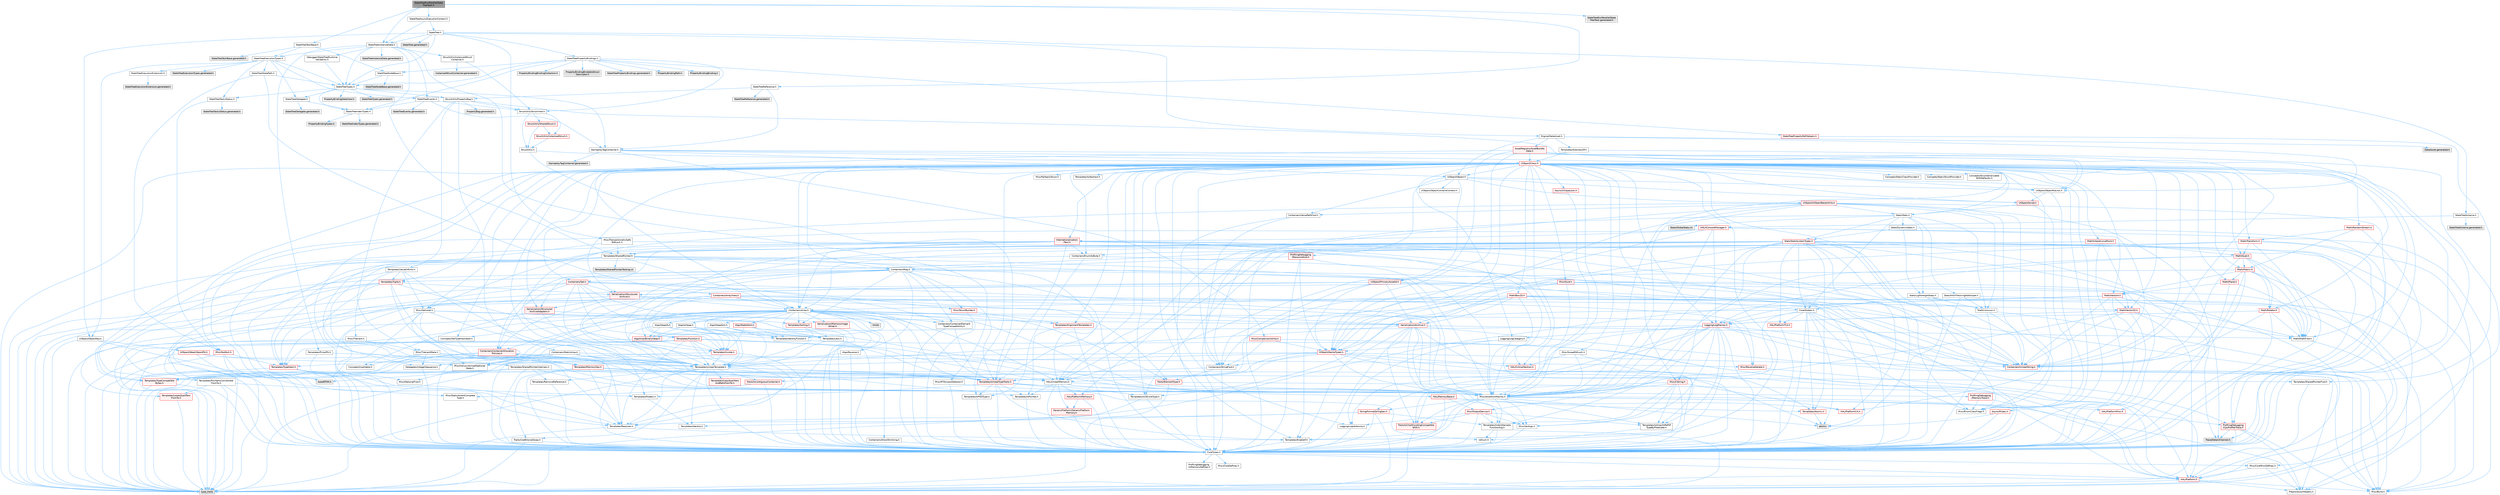 digraph "StateTreeRunParallelStateTreeTask.h"
{
 // INTERACTIVE_SVG=YES
 // LATEX_PDF_SIZE
  bgcolor="transparent";
  edge [fontname=Helvetica,fontsize=10,labelfontname=Helvetica,labelfontsize=10];
  node [fontname=Helvetica,fontsize=10,shape=box,height=0.2,width=0.4];
  Node1 [id="Node000001",label="StateTreeRunParallelState\lTreeTask.h",height=0.2,width=0.4,color="gray40", fillcolor="grey60", style="filled", fontcolor="black",tooltip=" "];
  Node1 -> Node2 [id="edge1_Node000001_Node000002",color="steelblue1",style="solid",tooltip=" "];
  Node2 [id="Node000002",label="StateTreeAsyncExecutionContext.h",height=0.2,width=0.4,color="grey40", fillcolor="white", style="filled",URL="$dd/d7b/StateTreeAsyncExecutionContext_8h.html",tooltip=" "];
  Node2 -> Node3 [id="edge2_Node000002_Node000003",color="steelblue1",style="solid",tooltip=" "];
  Node3 [id="Node000003",label="StateTree.h",height=0.2,width=0.4,color="grey40", fillcolor="white", style="filled",URL="$de/d30/StateTree_8h.html",tooltip=" "];
  Node3 -> Node4 [id="edge3_Node000003_Node000004",color="steelblue1",style="solid",tooltip=" "];
  Node4 [id="Node000004",label="Engine/DataAsset.h",height=0.2,width=0.4,color="grey40", fillcolor="white", style="filled",URL="$dd/d05/DataAsset_8h.html",tooltip=" "];
  Node4 -> Node5 [id="edge4_Node000004_Node000005",color="steelblue1",style="solid",tooltip=" "];
  Node5 [id="Node000005",label="UObject/ObjectMacros.h",height=0.2,width=0.4,color="grey40", fillcolor="white", style="filled",URL="$d8/d8d/ObjectMacros_8h.html",tooltip=" "];
  Node5 -> Node6 [id="edge5_Node000005_Node000006",color="steelblue1",style="solid",tooltip=" "];
  Node6 [id="Node000006",label="Misc/EnumClassFlags.h",height=0.2,width=0.4,color="grey40", fillcolor="white", style="filled",URL="$d8/de7/EnumClassFlags_8h.html",tooltip=" "];
  Node5 -> Node7 [id="edge6_Node000005_Node000007",color="steelblue1",style="solid",tooltip=" "];
  Node7 [id="Node000007",label="UObject/Script.h",height=0.2,width=0.4,color="red", fillcolor="#FFF0F0", style="filled",URL="$de/dc6/Script_8h.html",tooltip=" "];
  Node7 -> Node249 [id="edge7_Node000007_Node000249",color="steelblue1",style="solid",tooltip=" "];
  Node249 [id="Node000249",label="Stats/Stats.h",height=0.2,width=0.4,color="grey40", fillcolor="white", style="filled",URL="$dc/d09/Stats_8h.html",tooltip=" "];
  Node249 -> Node217 [id="edge8_Node000249_Node000217",color="steelblue1",style="solid",tooltip=" "];
  Node217 [id="Node000217",label="CoreGlobals.h",height=0.2,width=0.4,color="grey40", fillcolor="white", style="filled",URL="$d5/d8c/CoreGlobals_8h.html",tooltip=" "];
  Node217 -> Node106 [id="edge9_Node000217_Node000106",color="steelblue1",style="solid",tooltip=" "];
  Node106 [id="Node000106",label="Containers/UnrealString.h",height=0.2,width=0.4,color="red", fillcolor="#FFF0F0", style="filled",URL="$d5/dba/UnrealString_8h.html",tooltip=" "];
  Node217 -> Node9 [id="edge10_Node000217_Node000009",color="steelblue1",style="solid",tooltip=" "];
  Node9 [id="Node000009",label="CoreTypes.h",height=0.2,width=0.4,color="grey40", fillcolor="white", style="filled",URL="$dc/dec/CoreTypes_8h.html",tooltip=" "];
  Node9 -> Node10 [id="edge11_Node000009_Node000010",color="steelblue1",style="solid",tooltip=" "];
  Node10 [id="Node000010",label="HAL/Platform.h",height=0.2,width=0.4,color="red", fillcolor="#FFF0F0", style="filled",URL="$d9/dd0/Platform_8h.html",tooltip=" "];
  Node10 -> Node11 [id="edge12_Node000010_Node000011",color="steelblue1",style="solid",tooltip=" "];
  Node11 [id="Node000011",label="Misc/Build.h",height=0.2,width=0.4,color="grey40", fillcolor="white", style="filled",URL="$d3/dbb/Build_8h.html",tooltip=" "];
  Node10 -> Node13 [id="edge13_Node000010_Node000013",color="steelblue1",style="solid",tooltip=" "];
  Node13 [id="Node000013",label="type_traits",height=0.2,width=0.4,color="grey60", fillcolor="#E0E0E0", style="filled",tooltip=" "];
  Node10 -> Node14 [id="edge14_Node000010_Node000014",color="steelblue1",style="solid",tooltip=" "];
  Node14 [id="Node000014",label="PreprocessorHelpers.h",height=0.2,width=0.4,color="grey40", fillcolor="white", style="filled",URL="$db/ddb/PreprocessorHelpers_8h.html",tooltip=" "];
  Node9 -> Node20 [id="edge15_Node000009_Node000020",color="steelblue1",style="solid",tooltip=" "];
  Node20 [id="Node000020",label="ProfilingDebugging\l/UMemoryDefines.h",height=0.2,width=0.4,color="grey40", fillcolor="white", style="filled",URL="$d2/da2/UMemoryDefines_8h.html",tooltip=" "];
  Node9 -> Node21 [id="edge16_Node000009_Node000021",color="steelblue1",style="solid",tooltip=" "];
  Node21 [id="Node000021",label="Misc/CoreMiscDefines.h",height=0.2,width=0.4,color="grey40", fillcolor="white", style="filled",URL="$da/d38/CoreMiscDefines_8h.html",tooltip=" "];
  Node21 -> Node10 [id="edge17_Node000021_Node000010",color="steelblue1",style="solid",tooltip=" "];
  Node21 -> Node14 [id="edge18_Node000021_Node000014",color="steelblue1",style="solid",tooltip=" "];
  Node9 -> Node22 [id="edge19_Node000009_Node000022",color="steelblue1",style="solid",tooltip=" "];
  Node22 [id="Node000022",label="Misc/CoreDefines.h",height=0.2,width=0.4,color="grey40", fillcolor="white", style="filled",URL="$d3/dd2/CoreDefines_8h.html",tooltip=" "];
  Node217 -> Node218 [id="edge20_Node000217_Node000218",color="steelblue1",style="solid",tooltip=" "];
  Node218 [id="Node000218",label="HAL/PlatformTLS.h",height=0.2,width=0.4,color="red", fillcolor="#FFF0F0", style="filled",URL="$d0/def/PlatformTLS_8h.html",tooltip=" "];
  Node218 -> Node9 [id="edge21_Node000218_Node000009",color="steelblue1",style="solid",tooltip=" "];
  Node217 -> Node221 [id="edge22_Node000217_Node000221",color="steelblue1",style="solid",tooltip=" "];
  Node221 [id="Node000221",label="Logging/LogMacros.h",height=0.2,width=0.4,color="red", fillcolor="#FFF0F0", style="filled",URL="$d0/d16/LogMacros_8h.html",tooltip=" "];
  Node221 -> Node106 [id="edge23_Node000221_Node000106",color="steelblue1",style="solid",tooltip=" "];
  Node221 -> Node9 [id="edge24_Node000221_Node000009",color="steelblue1",style="solid",tooltip=" "];
  Node221 -> Node14 [id="edge25_Node000221_Node000014",color="steelblue1",style="solid",tooltip=" "];
  Node221 -> Node222 [id="edge26_Node000221_Node000222",color="steelblue1",style="solid",tooltip=" "];
  Node222 [id="Node000222",label="Logging/LogCategory.h",height=0.2,width=0.4,color="grey40", fillcolor="white", style="filled",URL="$d9/d36/LogCategory_8h.html",tooltip=" "];
  Node222 -> Node9 [id="edge27_Node000222_Node000009",color="steelblue1",style="solid",tooltip=" "];
  Node222 -> Node81 [id="edge28_Node000222_Node000081",color="steelblue1",style="solid",tooltip=" "];
  Node81 [id="Node000081",label="Logging/LogVerbosity.h",height=0.2,width=0.4,color="grey40", fillcolor="white", style="filled",URL="$d2/d8f/LogVerbosity_8h.html",tooltip=" "];
  Node81 -> Node9 [id="edge29_Node000081_Node000009",color="steelblue1",style="solid",tooltip=" "];
  Node222 -> Node73 [id="edge30_Node000222_Node000073",color="steelblue1",style="solid",tooltip=" "];
  Node73 [id="Node000073",label="UObject/NameTypes.h",height=0.2,width=0.4,color="red", fillcolor="#FFF0F0", style="filled",URL="$d6/d35/NameTypes_8h.html",tooltip=" "];
  Node73 -> Node9 [id="edge31_Node000073_Node000009",color="steelblue1",style="solid",tooltip=" "];
  Node73 -> Node23 [id="edge32_Node000073_Node000023",color="steelblue1",style="solid",tooltip=" "];
  Node23 [id="Node000023",label="Misc/AssertionMacros.h",height=0.2,width=0.4,color="grey40", fillcolor="white", style="filled",URL="$d0/dfa/AssertionMacros_8h.html",tooltip=" "];
  Node23 -> Node9 [id="edge33_Node000023_Node000009",color="steelblue1",style="solid",tooltip=" "];
  Node23 -> Node10 [id="edge34_Node000023_Node000010",color="steelblue1",style="solid",tooltip=" "];
  Node23 -> Node24 [id="edge35_Node000023_Node000024",color="steelblue1",style="solid",tooltip=" "];
  Node24 [id="Node000024",label="HAL/PlatformMisc.h",height=0.2,width=0.4,color="red", fillcolor="#FFF0F0", style="filled",URL="$d0/df5/PlatformMisc_8h.html",tooltip=" "];
  Node24 -> Node9 [id="edge36_Node000024_Node000009",color="steelblue1",style="solid",tooltip=" "];
  Node24 -> Node51 [id="edge37_Node000024_Node000051",color="steelblue1",style="solid",tooltip=" "];
  Node51 [id="Node000051",label="ProfilingDebugging\l/CpuProfilerTrace.h",height=0.2,width=0.4,color="red", fillcolor="#FFF0F0", style="filled",URL="$da/dcb/CpuProfilerTrace_8h.html",tooltip=" "];
  Node51 -> Node9 [id="edge38_Node000051_Node000009",color="steelblue1",style="solid",tooltip=" "];
  Node51 -> Node14 [id="edge39_Node000051_Node000014",color="steelblue1",style="solid",tooltip=" "];
  Node51 -> Node11 [id="edge40_Node000051_Node000011",color="steelblue1",style="solid",tooltip=" "];
  Node51 -> Node56 [id="edge41_Node000051_Node000056",color="steelblue1",style="solid",tooltip=" "];
  Node56 [id="Node000056",label="Trace/Detail/Channel.h",height=0.2,width=0.4,color="grey60", fillcolor="#E0E0E0", style="filled",tooltip=" "];
  Node23 -> Node14 [id="edge42_Node000023_Node000014",color="steelblue1",style="solid",tooltip=" "];
  Node23 -> Node59 [id="edge43_Node000023_Node000059",color="steelblue1",style="solid",tooltip=" "];
  Node59 [id="Node000059",label="Templates/EnableIf.h",height=0.2,width=0.4,color="grey40", fillcolor="white", style="filled",URL="$d7/d60/EnableIf_8h.html",tooltip=" "];
  Node59 -> Node9 [id="edge44_Node000059_Node000009",color="steelblue1",style="solid",tooltip=" "];
  Node23 -> Node60 [id="edge45_Node000023_Node000060",color="steelblue1",style="solid",tooltip=" "];
  Node60 [id="Node000060",label="Templates/IsArrayOrRefOf\lTypeByPredicate.h",height=0.2,width=0.4,color="grey40", fillcolor="white", style="filled",URL="$d6/da1/IsArrayOrRefOfTypeByPredicate_8h.html",tooltip=" "];
  Node60 -> Node9 [id="edge46_Node000060_Node000009",color="steelblue1",style="solid",tooltip=" "];
  Node23 -> Node61 [id="edge47_Node000023_Node000061",color="steelblue1",style="solid",tooltip=" "];
  Node61 [id="Node000061",label="Templates/IsValidVariadic\lFunctionArg.h",height=0.2,width=0.4,color="grey40", fillcolor="white", style="filled",URL="$d0/dc8/IsValidVariadicFunctionArg_8h.html",tooltip=" "];
  Node61 -> Node9 [id="edge48_Node000061_Node000009",color="steelblue1",style="solid",tooltip=" "];
  Node61 -> Node62 [id="edge49_Node000061_Node000062",color="steelblue1",style="solid",tooltip=" "];
  Node62 [id="Node000062",label="IsEnum.h",height=0.2,width=0.4,color="grey40", fillcolor="white", style="filled",URL="$d4/de5/IsEnum_8h.html",tooltip=" "];
  Node61 -> Node13 [id="edge50_Node000061_Node000013",color="steelblue1",style="solid",tooltip=" "];
  Node23 -> Node63 [id="edge51_Node000023_Node000063",color="steelblue1",style="solid",tooltip=" "];
  Node63 [id="Node000063",label="Traits/IsCharEncodingCompatible\lWith.h",height=0.2,width=0.4,color="red", fillcolor="#FFF0F0", style="filled",URL="$df/dd1/IsCharEncodingCompatibleWith_8h.html",tooltip=" "];
  Node63 -> Node13 [id="edge52_Node000063_Node000013",color="steelblue1",style="solid",tooltip=" "];
  Node23 -> Node65 [id="edge53_Node000023_Node000065",color="steelblue1",style="solid",tooltip=" "];
  Node65 [id="Node000065",label="Misc/VarArgs.h",height=0.2,width=0.4,color="grey40", fillcolor="white", style="filled",URL="$d5/d6f/VarArgs_8h.html",tooltip=" "];
  Node65 -> Node9 [id="edge54_Node000065_Node000009",color="steelblue1",style="solid",tooltip=" "];
  Node23 -> Node66 [id="edge55_Node000023_Node000066",color="steelblue1",style="solid",tooltip=" "];
  Node66 [id="Node000066",label="String/FormatStringSan.h",height=0.2,width=0.4,color="red", fillcolor="#FFF0F0", style="filled",URL="$d3/d8b/FormatStringSan_8h.html",tooltip=" "];
  Node66 -> Node13 [id="edge56_Node000066_Node000013",color="steelblue1",style="solid",tooltip=" "];
  Node66 -> Node9 [id="edge57_Node000066_Node000009",color="steelblue1",style="solid",tooltip=" "];
  Node66 -> Node67 [id="edge58_Node000066_Node000067",color="steelblue1",style="solid",tooltip=" "];
  Node67 [id="Node000067",label="Templates/Requires.h",height=0.2,width=0.4,color="grey40", fillcolor="white", style="filled",URL="$dc/d96/Requires_8h.html",tooltip=" "];
  Node67 -> Node59 [id="edge59_Node000067_Node000059",color="steelblue1",style="solid",tooltip=" "];
  Node67 -> Node13 [id="edge60_Node000067_Node000013",color="steelblue1",style="solid",tooltip=" "];
  Node66 -> Node68 [id="edge61_Node000066_Node000068",color="steelblue1",style="solid",tooltip=" "];
  Node68 [id="Node000068",label="Templates/Identity.h",height=0.2,width=0.4,color="grey40", fillcolor="white", style="filled",URL="$d0/dd5/Identity_8h.html",tooltip=" "];
  Node66 -> Node61 [id="edge62_Node000066_Node000061",color="steelblue1",style="solid",tooltip=" "];
  Node23 -> Node72 [id="edge63_Node000023_Node000072",color="steelblue1",style="solid",tooltip=" "];
  Node72 [id="Node000072",label="atomic",height=0.2,width=0.4,color="grey60", fillcolor="#E0E0E0", style="filled",tooltip=" "];
  Node73 -> Node74 [id="edge64_Node000073_Node000074",color="steelblue1",style="solid",tooltip=" "];
  Node74 [id="Node000074",label="HAL/UnrealMemory.h",height=0.2,width=0.4,color="grey40", fillcolor="white", style="filled",URL="$d9/d96/UnrealMemory_8h.html",tooltip=" "];
  Node74 -> Node9 [id="edge65_Node000074_Node000009",color="steelblue1",style="solid",tooltip=" "];
  Node74 -> Node75 [id="edge66_Node000074_Node000075",color="steelblue1",style="solid",tooltip=" "];
  Node75 [id="Node000075",label="GenericPlatform/GenericPlatform\lMemory.h",height=0.2,width=0.4,color="red", fillcolor="#FFF0F0", style="filled",URL="$dd/d22/GenericPlatformMemory_8h.html",tooltip=" "];
  Node75 -> Node9 [id="edge67_Node000075_Node000009",color="steelblue1",style="solid",tooltip=" "];
  Node74 -> Node78 [id="edge68_Node000074_Node000078",color="steelblue1",style="solid",tooltip=" "];
  Node78 [id="Node000078",label="HAL/MemoryBase.h",height=0.2,width=0.4,color="red", fillcolor="#FFF0F0", style="filled",URL="$d6/d9f/MemoryBase_8h.html",tooltip=" "];
  Node78 -> Node9 [id="edge69_Node000078_Node000009",color="steelblue1",style="solid",tooltip=" "];
  Node78 -> Node36 [id="edge70_Node000078_Node000036",color="steelblue1",style="solid",tooltip=" "];
  Node36 [id="Node000036",label="HAL/PlatformCrt.h",height=0.2,width=0.4,color="red", fillcolor="#FFF0F0", style="filled",URL="$d8/d75/PlatformCrt_8h.html",tooltip=" "];
  Node78 -> Node80 [id="edge71_Node000078_Node000080",color="steelblue1",style="solid",tooltip=" "];
  Node80 [id="Node000080",label="Misc/OutputDevice.h",height=0.2,width=0.4,color="red", fillcolor="#FFF0F0", style="filled",URL="$d7/d32/OutputDevice_8h.html",tooltip=" "];
  Node80 -> Node9 [id="edge72_Node000080_Node000009",color="steelblue1",style="solid",tooltip=" "];
  Node80 -> Node81 [id="edge73_Node000080_Node000081",color="steelblue1",style="solid",tooltip=" "];
  Node80 -> Node65 [id="edge74_Node000080_Node000065",color="steelblue1",style="solid",tooltip=" "];
  Node80 -> Node60 [id="edge75_Node000080_Node000060",color="steelblue1",style="solid",tooltip=" "];
  Node80 -> Node61 [id="edge76_Node000080_Node000061",color="steelblue1",style="solid",tooltip=" "];
  Node80 -> Node63 [id="edge77_Node000080_Node000063",color="steelblue1",style="solid",tooltip=" "];
  Node78 -> Node82 [id="edge78_Node000078_Node000082",color="steelblue1",style="solid",tooltip=" "];
  Node82 [id="Node000082",label="Templates/Atomic.h",height=0.2,width=0.4,color="red", fillcolor="#FFF0F0", style="filled",URL="$d3/d91/Atomic_8h.html",tooltip=" "];
  Node82 -> Node72 [id="edge79_Node000082_Node000072",color="steelblue1",style="solid",tooltip=" "];
  Node74 -> Node91 [id="edge80_Node000074_Node000091",color="steelblue1",style="solid",tooltip=" "];
  Node91 [id="Node000091",label="HAL/PlatformMemory.h",height=0.2,width=0.4,color="red", fillcolor="#FFF0F0", style="filled",URL="$de/d68/PlatformMemory_8h.html",tooltip=" "];
  Node91 -> Node9 [id="edge81_Node000091_Node000009",color="steelblue1",style="solid",tooltip=" "];
  Node91 -> Node75 [id="edge82_Node000091_Node000075",color="steelblue1",style="solid",tooltip=" "];
  Node74 -> Node93 [id="edge83_Node000074_Node000093",color="steelblue1",style="solid",tooltip=" "];
  Node93 [id="Node000093",label="ProfilingDebugging\l/MemoryTrace.h",height=0.2,width=0.4,color="red", fillcolor="#FFF0F0", style="filled",URL="$da/dd7/MemoryTrace_8h.html",tooltip=" "];
  Node93 -> Node10 [id="edge84_Node000093_Node000010",color="steelblue1",style="solid",tooltip=" "];
  Node93 -> Node6 [id="edge85_Node000093_Node000006",color="steelblue1",style="solid",tooltip=" "];
  Node74 -> Node94 [id="edge86_Node000074_Node000094",color="steelblue1",style="solid",tooltip=" "];
  Node94 [id="Node000094",label="Templates/IsPointer.h",height=0.2,width=0.4,color="grey40", fillcolor="white", style="filled",URL="$d7/d05/IsPointer_8h.html",tooltip=" "];
  Node94 -> Node9 [id="edge87_Node000094_Node000009",color="steelblue1",style="solid",tooltip=" "];
  Node73 -> Node95 [id="edge88_Node000073_Node000095",color="steelblue1",style="solid",tooltip=" "];
  Node95 [id="Node000095",label="Templates/UnrealTypeTraits.h",height=0.2,width=0.4,color="red", fillcolor="#FFF0F0", style="filled",URL="$d2/d2d/UnrealTypeTraits_8h.html",tooltip=" "];
  Node95 -> Node9 [id="edge89_Node000095_Node000009",color="steelblue1",style="solid",tooltip=" "];
  Node95 -> Node94 [id="edge90_Node000095_Node000094",color="steelblue1",style="solid",tooltip=" "];
  Node95 -> Node23 [id="edge91_Node000095_Node000023",color="steelblue1",style="solid",tooltip=" "];
  Node95 -> Node59 [id="edge92_Node000095_Node000059",color="steelblue1",style="solid",tooltip=" "];
  Node95 -> Node62 [id="edge93_Node000095_Node000062",color="steelblue1",style="solid",tooltip=" "];
  Node95 -> Node97 [id="edge94_Node000095_Node000097",color="steelblue1",style="solid",tooltip=" "];
  Node97 [id="Node000097",label="Templates/Models.h",height=0.2,width=0.4,color="grey40", fillcolor="white", style="filled",URL="$d3/d0c/Models_8h.html",tooltip=" "];
  Node97 -> Node68 [id="edge95_Node000097_Node000068",color="steelblue1",style="solid",tooltip=" "];
  Node95 -> Node98 [id="edge96_Node000095_Node000098",color="steelblue1",style="solid",tooltip=" "];
  Node98 [id="Node000098",label="Templates/IsPODType.h",height=0.2,width=0.4,color="grey40", fillcolor="white", style="filled",URL="$d7/db1/IsPODType_8h.html",tooltip=" "];
  Node98 -> Node9 [id="edge97_Node000098_Node000009",color="steelblue1",style="solid",tooltip=" "];
  Node95 -> Node99 [id="edge98_Node000095_Node000099",color="steelblue1",style="solid",tooltip=" "];
  Node99 [id="Node000099",label="Templates/IsUECoreType.h",height=0.2,width=0.4,color="grey40", fillcolor="white", style="filled",URL="$d1/db8/IsUECoreType_8h.html",tooltip=" "];
  Node99 -> Node9 [id="edge99_Node000099_Node000009",color="steelblue1",style="solid",tooltip=" "];
  Node99 -> Node13 [id="edge100_Node000099_Node000013",color="steelblue1",style="solid",tooltip=" "];
  Node73 -> Node100 [id="edge101_Node000073_Node000100",color="steelblue1",style="solid",tooltip=" "];
  Node100 [id="Node000100",label="Templates/UnrealTemplate.h",height=0.2,width=0.4,color="grey40", fillcolor="white", style="filled",URL="$d4/d24/UnrealTemplate_8h.html",tooltip=" "];
  Node100 -> Node9 [id="edge102_Node000100_Node000009",color="steelblue1",style="solid",tooltip=" "];
  Node100 -> Node94 [id="edge103_Node000100_Node000094",color="steelblue1",style="solid",tooltip=" "];
  Node100 -> Node74 [id="edge104_Node000100_Node000074",color="steelblue1",style="solid",tooltip=" "];
  Node100 -> Node101 [id="edge105_Node000100_Node000101",color="steelblue1",style="solid",tooltip=" "];
  Node101 [id="Node000101",label="Templates/CopyQualifiers\lAndRefsFromTo.h",height=0.2,width=0.4,color="red", fillcolor="#FFF0F0", style="filled",URL="$d3/db3/CopyQualifiersAndRefsFromTo_8h.html",tooltip=" "];
  Node100 -> Node95 [id="edge106_Node000100_Node000095",color="steelblue1",style="solid",tooltip=" "];
  Node100 -> Node103 [id="edge107_Node000100_Node000103",color="steelblue1",style="solid",tooltip=" "];
  Node103 [id="Node000103",label="Templates/RemoveReference.h",height=0.2,width=0.4,color="grey40", fillcolor="white", style="filled",URL="$da/dbe/RemoveReference_8h.html",tooltip=" "];
  Node103 -> Node9 [id="edge108_Node000103_Node000009",color="steelblue1",style="solid",tooltip=" "];
  Node100 -> Node67 [id="edge109_Node000100_Node000067",color="steelblue1",style="solid",tooltip=" "];
  Node100 -> Node104 [id="edge110_Node000100_Node000104",color="steelblue1",style="solid",tooltip=" "];
  Node104 [id="Node000104",label="Templates/TypeCompatible\lBytes.h",height=0.2,width=0.4,color="red", fillcolor="#FFF0F0", style="filled",URL="$df/d0a/TypeCompatibleBytes_8h.html",tooltip=" "];
  Node104 -> Node9 [id="edge111_Node000104_Node000009",color="steelblue1",style="solid",tooltip=" "];
  Node104 -> Node13 [id="edge112_Node000104_Node000013",color="steelblue1",style="solid",tooltip=" "];
  Node100 -> Node68 [id="edge113_Node000100_Node000068",color="steelblue1",style="solid",tooltip=" "];
  Node100 -> Node29 [id="edge114_Node000100_Node000029",color="steelblue1",style="solid",tooltip=" "];
  Node29 [id="Node000029",label="Traits/IsContiguousContainer.h",height=0.2,width=0.4,color="red", fillcolor="#FFF0F0", style="filled",URL="$d5/d3c/IsContiguousContainer_8h.html",tooltip=" "];
  Node29 -> Node9 [id="edge115_Node000029_Node000009",color="steelblue1",style="solid",tooltip=" "];
  Node29 -> Node30 [id="edge116_Node000029_Node000030",color="steelblue1",style="solid",tooltip=" "];
  Node30 [id="Node000030",label="Misc/StaticAssertComplete\lType.h",height=0.2,width=0.4,color="grey40", fillcolor="white", style="filled",URL="$d5/d4e/StaticAssertCompleteType_8h.html",tooltip=" "];
  Node100 -> Node105 [id="edge117_Node000100_Node000105",color="steelblue1",style="solid",tooltip=" "];
  Node105 [id="Node000105",label="Traits/UseBitwiseSwap.h",height=0.2,width=0.4,color="grey40", fillcolor="white", style="filled",URL="$db/df3/UseBitwiseSwap_8h.html",tooltip=" "];
  Node105 -> Node9 [id="edge118_Node000105_Node000009",color="steelblue1",style="solid",tooltip=" "];
  Node105 -> Node13 [id="edge119_Node000105_Node000013",color="steelblue1",style="solid",tooltip=" "];
  Node100 -> Node13 [id="edge120_Node000100_Node000013",color="steelblue1",style="solid",tooltip=" "];
  Node73 -> Node106 [id="edge121_Node000073_Node000106",color="steelblue1",style="solid",tooltip=" "];
  Node73 -> Node110 [id="edge122_Node000073_Node000110",color="steelblue1",style="solid",tooltip=" "];
  Node110 [id="Node000110",label="HAL/CriticalSection.h",height=0.2,width=0.4,color="red", fillcolor="#FFF0F0", style="filled",URL="$d6/d90/CriticalSection_8h.html",tooltip=" "];
  Node73 -> Node26 [id="edge123_Node000073_Node000026",color="steelblue1",style="solid",tooltip=" "];
  Node26 [id="Node000026",label="Containers/StringFwd.h",height=0.2,width=0.4,color="grey40", fillcolor="white", style="filled",URL="$df/d37/StringFwd_8h.html",tooltip=" "];
  Node26 -> Node9 [id="edge124_Node000026_Node000009",color="steelblue1",style="solid",tooltip=" "];
  Node26 -> Node27 [id="edge125_Node000026_Node000027",color="steelblue1",style="solid",tooltip=" "];
  Node27 [id="Node000027",label="Traits/ElementType.h",height=0.2,width=0.4,color="red", fillcolor="#FFF0F0", style="filled",URL="$d5/d4f/ElementType_8h.html",tooltip=" "];
  Node27 -> Node10 [id="edge126_Node000027_Node000010",color="steelblue1",style="solid",tooltip=" "];
  Node27 -> Node13 [id="edge127_Node000027_Node000013",color="steelblue1",style="solid",tooltip=" "];
  Node26 -> Node29 [id="edge128_Node000026_Node000029",color="steelblue1",style="solid",tooltip=" "];
  Node73 -> Node82 [id="edge129_Node000073_Node000082",color="steelblue1",style="solid",tooltip=" "];
  Node73 -> Node127 [id="edge130_Node000073_Node000127",color="steelblue1",style="solid",tooltip=" "];
  Node127 [id="Node000127",label="Misc/IntrusiveUnsetOptional\lState.h",height=0.2,width=0.4,color="grey40", fillcolor="white", style="filled",URL="$d2/d0a/IntrusiveUnsetOptionalState_8h.html",tooltip=" "];
  Node127 -> Node128 [id="edge131_Node000127_Node000128",color="steelblue1",style="solid",tooltip=" "];
  Node128 [id="Node000128",label="Misc/OptionalFwd.h",height=0.2,width=0.4,color="grey40", fillcolor="white", style="filled",URL="$dc/d50/OptionalFwd_8h.html",tooltip=" "];
  Node221 -> Node81 [id="edge132_Node000221_Node000081",color="steelblue1",style="solid",tooltip=" "];
  Node221 -> Node23 [id="edge133_Node000221_Node000023",color="steelblue1",style="solid",tooltip=" "];
  Node221 -> Node11 [id="edge134_Node000221_Node000011",color="steelblue1",style="solid",tooltip=" "];
  Node221 -> Node65 [id="edge135_Node000221_Node000065",color="steelblue1",style="solid",tooltip=" "];
  Node221 -> Node66 [id="edge136_Node000221_Node000066",color="steelblue1",style="solid",tooltip=" "];
  Node221 -> Node59 [id="edge137_Node000221_Node000059",color="steelblue1",style="solid",tooltip=" "];
  Node221 -> Node60 [id="edge138_Node000221_Node000060",color="steelblue1",style="solid",tooltip=" "];
  Node221 -> Node61 [id="edge139_Node000221_Node000061",color="steelblue1",style="solid",tooltip=" "];
  Node221 -> Node63 [id="edge140_Node000221_Node000063",color="steelblue1",style="solid",tooltip=" "];
  Node221 -> Node13 [id="edge141_Node000221_Node000013",color="steelblue1",style="solid",tooltip=" "];
  Node217 -> Node11 [id="edge142_Node000217_Node000011",color="steelblue1",style="solid",tooltip=" "];
  Node217 -> Node6 [id="edge143_Node000217_Node000006",color="steelblue1",style="solid",tooltip=" "];
  Node217 -> Node80 [id="edge144_Node000217_Node000080",color="steelblue1",style="solid",tooltip=" "];
  Node217 -> Node51 [id="edge145_Node000217_Node000051",color="steelblue1",style="solid",tooltip=" "];
  Node217 -> Node82 [id="edge146_Node000217_Node000082",color="steelblue1",style="solid",tooltip=" "];
  Node217 -> Node73 [id="edge147_Node000217_Node000073",color="steelblue1",style="solid",tooltip=" "];
  Node217 -> Node72 [id="edge148_Node000217_Node000072",color="steelblue1",style="solid",tooltip=" "];
  Node249 -> Node9 [id="edge149_Node000249_Node000009",color="steelblue1",style="solid",tooltip=" "];
  Node249 -> Node250 [id="edge150_Node000249_Node000250",color="steelblue1",style="solid",tooltip=" "];
  Node250 [id="Node000250",label="StatsCommon.h",height=0.2,width=0.4,color="grey40", fillcolor="white", style="filled",URL="$df/d16/StatsCommon_8h.html",tooltip=" "];
  Node250 -> Node9 [id="edge151_Node000250_Node000009",color="steelblue1",style="solid",tooltip=" "];
  Node250 -> Node11 [id="edge152_Node000250_Node000011",color="steelblue1",style="solid",tooltip=" "];
  Node250 -> Node6 [id="edge153_Node000250_Node000006",color="steelblue1",style="solid",tooltip=" "];
  Node249 -> Node251 [id="edge154_Node000249_Node000251",color="steelblue1",style="solid",tooltip=" "];
  Node251 [id="Node000251",label="Stats/DynamicStats.h",height=0.2,width=0.4,color="grey40", fillcolor="white", style="filled",URL="$dc/d24/DynamicStats_8h.html",tooltip=" "];
  Node251 -> Node11 [id="edge155_Node000251_Node000011",color="steelblue1",style="solid",tooltip=" "];
  Node251 -> Node252 [id="edge156_Node000251_Node000252",color="steelblue1",style="solid",tooltip=" "];
  Node252 [id="Node000252",label="Stats/LightweightStats.h",height=0.2,width=0.4,color="grey40", fillcolor="white", style="filled",URL="$d5/d66/LightweightStats_8h.html",tooltip=" "];
  Node252 -> Node9 [id="edge157_Node000252_Node000009",color="steelblue1",style="solid",tooltip=" "];
  Node252 -> Node217 [id="edge158_Node000252_Node000217",color="steelblue1",style="solid",tooltip=" "];
  Node252 -> Node11 [id="edge159_Node000252_Node000011",color="steelblue1",style="solid",tooltip=" "];
  Node252 -> Node250 [id="edge160_Node000252_Node000250",color="steelblue1",style="solid",tooltip=" "];
  Node251 -> Node253 [id="edge161_Node000251_Node000253",color="steelblue1",style="solid",tooltip=" "];
  Node253 [id="Node000253",label="Stats/StatsSystemTypes.h",height=0.2,width=0.4,color="red", fillcolor="#FFF0F0", style="filled",URL="$d1/d5a/StatsSystemTypes_8h.html",tooltip=" "];
  Node253 -> Node11 [id="edge162_Node000253_Node000011",color="steelblue1",style="solid",tooltip=" "];
  Node253 -> Node21 [id="edge163_Node000253_Node000021",color="steelblue1",style="solid",tooltip=" "];
  Node253 -> Node126 [id="edge164_Node000253_Node000126",color="steelblue1",style="solid",tooltip=" "];
  Node126 [id="Node000126",label="Containers/Array.h",height=0.2,width=0.4,color="grey40", fillcolor="white", style="filled",URL="$df/dd0/Array_8h.html",tooltip=" "];
  Node126 -> Node9 [id="edge165_Node000126_Node000009",color="steelblue1",style="solid",tooltip=" "];
  Node126 -> Node23 [id="edge166_Node000126_Node000023",color="steelblue1",style="solid",tooltip=" "];
  Node126 -> Node127 [id="edge167_Node000126_Node000127",color="steelblue1",style="solid",tooltip=" "];
  Node126 -> Node129 [id="edge168_Node000126_Node000129",color="steelblue1",style="solid",tooltip=" "];
  Node129 [id="Node000129",label="Misc/ReverseIterate.h",height=0.2,width=0.4,color="red", fillcolor="#FFF0F0", style="filled",URL="$db/de3/ReverseIterate_8h.html",tooltip=" "];
  Node129 -> Node10 [id="edge169_Node000129_Node000010",color="steelblue1",style="solid",tooltip=" "];
  Node126 -> Node74 [id="edge170_Node000126_Node000074",color="steelblue1",style="solid",tooltip=" "];
  Node126 -> Node95 [id="edge171_Node000126_Node000095",color="steelblue1",style="solid",tooltip=" "];
  Node126 -> Node100 [id="edge172_Node000126_Node000100",color="steelblue1",style="solid",tooltip=" "];
  Node126 -> Node131 [id="edge173_Node000126_Node000131",color="steelblue1",style="solid",tooltip=" "];
  Node131 [id="Node000131",label="Containers/AllowShrinking.h",height=0.2,width=0.4,color="grey40", fillcolor="white", style="filled",URL="$d7/d1a/AllowShrinking_8h.html",tooltip=" "];
  Node131 -> Node9 [id="edge174_Node000131_Node000009",color="steelblue1",style="solid",tooltip=" "];
  Node126 -> Node114 [id="edge175_Node000126_Node000114",color="steelblue1",style="solid",tooltip=" "];
  Node114 [id="Node000114",label="Containers/ContainerAllocation\lPolicies.h",height=0.2,width=0.4,color="red", fillcolor="#FFF0F0", style="filled",URL="$d7/dff/ContainerAllocationPolicies_8h.html",tooltip=" "];
  Node114 -> Node9 [id="edge176_Node000114_Node000009",color="steelblue1",style="solid",tooltip=" "];
  Node114 -> Node114 [id="edge177_Node000114_Node000114",color="steelblue1",style="solid",tooltip=" "];
  Node114 -> Node74 [id="edge178_Node000114_Node000074",color="steelblue1",style="solid",tooltip=" "];
  Node114 -> Node23 [id="edge179_Node000114_Node000023",color="steelblue1",style="solid",tooltip=" "];
  Node114 -> Node125 [id="edge180_Node000114_Node000125",color="steelblue1",style="solid",tooltip=" "];
  Node125 [id="Node000125",label="Templates/MemoryOps.h",height=0.2,width=0.4,color="red", fillcolor="#FFF0F0", style="filled",URL="$db/dea/MemoryOps_8h.html",tooltip=" "];
  Node125 -> Node9 [id="edge181_Node000125_Node000009",color="steelblue1",style="solid",tooltip=" "];
  Node125 -> Node74 [id="edge182_Node000125_Node000074",color="steelblue1",style="solid",tooltip=" "];
  Node125 -> Node67 [id="edge183_Node000125_Node000067",color="steelblue1",style="solid",tooltip=" "];
  Node125 -> Node95 [id="edge184_Node000125_Node000095",color="steelblue1",style="solid",tooltip=" "];
  Node125 -> Node105 [id="edge185_Node000125_Node000105",color="steelblue1",style="solid",tooltip=" "];
  Node125 -> Node13 [id="edge186_Node000125_Node000013",color="steelblue1",style="solid",tooltip=" "];
  Node114 -> Node104 [id="edge187_Node000114_Node000104",color="steelblue1",style="solid",tooltip=" "];
  Node114 -> Node13 [id="edge188_Node000114_Node000013",color="steelblue1",style="solid",tooltip=" "];
  Node126 -> Node132 [id="edge189_Node000126_Node000132",color="steelblue1",style="solid",tooltip=" "];
  Node132 [id="Node000132",label="Containers/ContainerElement\lTypeCompatibility.h",height=0.2,width=0.4,color="grey40", fillcolor="white", style="filled",URL="$df/ddf/ContainerElementTypeCompatibility_8h.html",tooltip=" "];
  Node132 -> Node9 [id="edge190_Node000132_Node000009",color="steelblue1",style="solid",tooltip=" "];
  Node132 -> Node95 [id="edge191_Node000132_Node000095",color="steelblue1",style="solid",tooltip=" "];
  Node126 -> Node133 [id="edge192_Node000126_Node000133",color="steelblue1",style="solid",tooltip=" "];
  Node133 [id="Node000133",label="Serialization/Archive.h",height=0.2,width=0.4,color="red", fillcolor="#FFF0F0", style="filled",URL="$d7/d3b/Archive_8h.html",tooltip=" "];
  Node133 -> Node9 [id="edge193_Node000133_Node000009",color="steelblue1",style="solid",tooltip=" "];
  Node133 -> Node33 [id="edge194_Node000133_Node000033",color="steelblue1",style="solid",tooltip=" "];
  Node33 [id="Node000033",label="Math/MathFwd.h",height=0.2,width=0.4,color="grey40", fillcolor="white", style="filled",URL="$d2/d10/MathFwd_8h.html",tooltip=" "];
  Node33 -> Node10 [id="edge195_Node000033_Node000010",color="steelblue1",style="solid",tooltip=" "];
  Node133 -> Node23 [id="edge196_Node000133_Node000023",color="steelblue1",style="solid",tooltip=" "];
  Node133 -> Node11 [id="edge197_Node000133_Node000011",color="steelblue1",style="solid",tooltip=" "];
  Node133 -> Node65 [id="edge198_Node000133_Node000065",color="steelblue1",style="solid",tooltip=" "];
  Node133 -> Node59 [id="edge199_Node000133_Node000059",color="steelblue1",style="solid",tooltip=" "];
  Node133 -> Node60 [id="edge200_Node000133_Node000060",color="steelblue1",style="solid",tooltip=" "];
  Node133 -> Node61 [id="edge201_Node000133_Node000061",color="steelblue1",style="solid",tooltip=" "];
  Node133 -> Node100 [id="edge202_Node000133_Node000100",color="steelblue1",style="solid",tooltip=" "];
  Node133 -> Node63 [id="edge203_Node000133_Node000063",color="steelblue1",style="solid",tooltip=" "];
  Node126 -> Node143 [id="edge204_Node000126_Node000143",color="steelblue1",style="solid",tooltip=" "];
  Node143 [id="Node000143",label="Serialization/MemoryImage\lWriter.h",height=0.2,width=0.4,color="red", fillcolor="#FFF0F0", style="filled",URL="$d0/d08/MemoryImageWriter_8h.html",tooltip=" "];
  Node143 -> Node9 [id="edge205_Node000143_Node000009",color="steelblue1",style="solid",tooltip=" "];
  Node126 -> Node157 [id="edge206_Node000126_Node000157",color="steelblue1",style="solid",tooltip=" "];
  Node157 [id="Node000157",label="Algo/Heapify.h",height=0.2,width=0.4,color="grey40", fillcolor="white", style="filled",URL="$d0/d2a/Heapify_8h.html",tooltip=" "];
  Node157 -> Node158 [id="edge207_Node000157_Node000158",color="steelblue1",style="solid",tooltip=" "];
  Node158 [id="Node000158",label="Algo/Impl/BinaryHeap.h",height=0.2,width=0.4,color="red", fillcolor="#FFF0F0", style="filled",URL="$d7/da3/Algo_2Impl_2BinaryHeap_8h.html",tooltip=" "];
  Node158 -> Node159 [id="edge208_Node000158_Node000159",color="steelblue1",style="solid",tooltip=" "];
  Node159 [id="Node000159",label="Templates/Invoke.h",height=0.2,width=0.4,color="red", fillcolor="#FFF0F0", style="filled",URL="$d7/deb/Invoke_8h.html",tooltip=" "];
  Node159 -> Node9 [id="edge209_Node000159_Node000009",color="steelblue1",style="solid",tooltip=" "];
  Node159 -> Node100 [id="edge210_Node000159_Node000100",color="steelblue1",style="solid",tooltip=" "];
  Node159 -> Node13 [id="edge211_Node000159_Node000013",color="steelblue1",style="solid",tooltip=" "];
  Node158 -> Node13 [id="edge212_Node000158_Node000013",color="steelblue1",style="solid",tooltip=" "];
  Node157 -> Node163 [id="edge213_Node000157_Node000163",color="steelblue1",style="solid",tooltip=" "];
  Node163 [id="Node000163",label="Templates/IdentityFunctor.h",height=0.2,width=0.4,color="grey40", fillcolor="white", style="filled",URL="$d7/d2e/IdentityFunctor_8h.html",tooltip=" "];
  Node163 -> Node10 [id="edge214_Node000163_Node000010",color="steelblue1",style="solid",tooltip=" "];
  Node157 -> Node159 [id="edge215_Node000157_Node000159",color="steelblue1",style="solid",tooltip=" "];
  Node157 -> Node164 [id="edge216_Node000157_Node000164",color="steelblue1",style="solid",tooltip=" "];
  Node164 [id="Node000164",label="Templates/Less.h",height=0.2,width=0.4,color="grey40", fillcolor="white", style="filled",URL="$de/dc8/Less_8h.html",tooltip=" "];
  Node164 -> Node9 [id="edge217_Node000164_Node000009",color="steelblue1",style="solid",tooltip=" "];
  Node164 -> Node100 [id="edge218_Node000164_Node000100",color="steelblue1",style="solid",tooltip=" "];
  Node157 -> Node100 [id="edge219_Node000157_Node000100",color="steelblue1",style="solid",tooltip=" "];
  Node126 -> Node165 [id="edge220_Node000126_Node000165",color="steelblue1",style="solid",tooltip=" "];
  Node165 [id="Node000165",label="Algo/HeapSort.h",height=0.2,width=0.4,color="grey40", fillcolor="white", style="filled",URL="$d3/d92/HeapSort_8h.html",tooltip=" "];
  Node165 -> Node158 [id="edge221_Node000165_Node000158",color="steelblue1",style="solid",tooltip=" "];
  Node165 -> Node163 [id="edge222_Node000165_Node000163",color="steelblue1",style="solid",tooltip=" "];
  Node165 -> Node164 [id="edge223_Node000165_Node000164",color="steelblue1",style="solid",tooltip=" "];
  Node165 -> Node100 [id="edge224_Node000165_Node000100",color="steelblue1",style="solid",tooltip=" "];
  Node126 -> Node166 [id="edge225_Node000126_Node000166",color="steelblue1",style="solid",tooltip=" "];
  Node166 [id="Node000166",label="Algo/IsHeap.h",height=0.2,width=0.4,color="grey40", fillcolor="white", style="filled",URL="$de/d32/IsHeap_8h.html",tooltip=" "];
  Node166 -> Node158 [id="edge226_Node000166_Node000158",color="steelblue1",style="solid",tooltip=" "];
  Node166 -> Node163 [id="edge227_Node000166_Node000163",color="steelblue1",style="solid",tooltip=" "];
  Node166 -> Node159 [id="edge228_Node000166_Node000159",color="steelblue1",style="solid",tooltip=" "];
  Node166 -> Node164 [id="edge229_Node000166_Node000164",color="steelblue1",style="solid",tooltip=" "];
  Node166 -> Node100 [id="edge230_Node000166_Node000100",color="steelblue1",style="solid",tooltip=" "];
  Node126 -> Node158 [id="edge231_Node000126_Node000158",color="steelblue1",style="solid",tooltip=" "];
  Node126 -> Node167 [id="edge232_Node000126_Node000167",color="steelblue1",style="solid",tooltip=" "];
  Node167 [id="Node000167",label="Algo/StableSort.h",height=0.2,width=0.4,color="red", fillcolor="#FFF0F0", style="filled",URL="$d7/d3c/StableSort_8h.html",tooltip=" "];
  Node167 -> Node163 [id="edge233_Node000167_Node000163",color="steelblue1",style="solid",tooltip=" "];
  Node167 -> Node159 [id="edge234_Node000167_Node000159",color="steelblue1",style="solid",tooltip=" "];
  Node167 -> Node164 [id="edge235_Node000167_Node000164",color="steelblue1",style="solid",tooltip=" "];
  Node167 -> Node100 [id="edge236_Node000167_Node000100",color="steelblue1",style="solid",tooltip=" "];
  Node126 -> Node170 [id="edge237_Node000126_Node000170",color="steelblue1",style="solid",tooltip=" "];
  Node170 [id="Node000170",label="Concepts/GetTypeHashable.h",height=0.2,width=0.4,color="grey40", fillcolor="white", style="filled",URL="$d3/da2/GetTypeHashable_8h.html",tooltip=" "];
  Node170 -> Node9 [id="edge238_Node000170_Node000009",color="steelblue1",style="solid",tooltip=" "];
  Node170 -> Node148 [id="edge239_Node000170_Node000148",color="steelblue1",style="solid",tooltip=" "];
  Node148 [id="Node000148",label="Templates/TypeHash.h",height=0.2,width=0.4,color="red", fillcolor="#FFF0F0", style="filled",URL="$d1/d62/TypeHash_8h.html",tooltip=" "];
  Node148 -> Node9 [id="edge240_Node000148_Node000009",color="steelblue1",style="solid",tooltip=" "];
  Node148 -> Node67 [id="edge241_Node000148_Node000067",color="steelblue1",style="solid",tooltip=" "];
  Node148 -> Node13 [id="edge242_Node000148_Node000013",color="steelblue1",style="solid",tooltip=" "];
  Node126 -> Node163 [id="edge243_Node000126_Node000163",color="steelblue1",style="solid",tooltip=" "];
  Node126 -> Node159 [id="edge244_Node000126_Node000159",color="steelblue1",style="solid",tooltip=" "];
  Node126 -> Node164 [id="edge245_Node000126_Node000164",color="steelblue1",style="solid",tooltip=" "];
  Node126 -> Node171 [id="edge246_Node000126_Node000171",color="steelblue1",style="solid",tooltip=" "];
  Node171 [id="Node000171",label="Templates/LosesQualifiers\lFromTo.h",height=0.2,width=0.4,color="red", fillcolor="#FFF0F0", style="filled",URL="$d2/db3/LosesQualifiersFromTo_8h.html",tooltip=" "];
  Node171 -> Node13 [id="edge247_Node000171_Node000013",color="steelblue1",style="solid",tooltip=" "];
  Node126 -> Node67 [id="edge248_Node000126_Node000067",color="steelblue1",style="solid",tooltip=" "];
  Node126 -> Node172 [id="edge249_Node000126_Node000172",color="steelblue1",style="solid",tooltip=" "];
  Node172 [id="Node000172",label="Templates/Sorting.h",height=0.2,width=0.4,color="red", fillcolor="#FFF0F0", style="filled",URL="$d3/d9e/Sorting_8h.html",tooltip=" "];
  Node172 -> Node9 [id="edge250_Node000172_Node000009",color="steelblue1",style="solid",tooltip=" "];
  Node172 -> Node164 [id="edge251_Node000172_Node000164",color="steelblue1",style="solid",tooltip=" "];
  Node126 -> Node176 [id="edge252_Node000126_Node000176",color="steelblue1",style="solid",tooltip=" "];
  Node176 [id="Node000176",label="Templates/AlignmentTemplates.h",height=0.2,width=0.4,color="red", fillcolor="#FFF0F0", style="filled",URL="$dd/d32/AlignmentTemplates_8h.html",tooltip=" "];
  Node176 -> Node9 [id="edge253_Node000176_Node000009",color="steelblue1",style="solid",tooltip=" "];
  Node176 -> Node94 [id="edge254_Node000176_Node000094",color="steelblue1",style="solid",tooltip=" "];
  Node126 -> Node27 [id="edge255_Node000126_Node000027",color="steelblue1",style="solid",tooltip=" "];
  Node126 -> Node122 [id="edge256_Node000126_Node000122",color="steelblue1",style="solid",tooltip=" "];
  Node122 [id="Node000122",label="limits",height=0.2,width=0.4,color="grey60", fillcolor="#E0E0E0", style="filled",tooltip=" "];
  Node126 -> Node13 [id="edge257_Node000126_Node000013",color="steelblue1",style="solid",tooltip=" "];
  Node253 -> Node114 [id="edge258_Node000253_Node000114",color="steelblue1",style="solid",tooltip=" "];
  Node253 -> Node106 [id="edge259_Node000253_Node000106",color="steelblue1",style="solid",tooltip=" "];
  Node253 -> Node217 [id="edge260_Node000253_Node000217",color="steelblue1",style="solid",tooltip=" "];
  Node253 -> Node9 [id="edge261_Node000253_Node000009",color="steelblue1",style="solid",tooltip=" "];
  Node253 -> Node36 [id="edge262_Node000253_Node000036",color="steelblue1",style="solid",tooltip=" "];
  Node253 -> Node91 [id="edge263_Node000253_Node000091",color="steelblue1",style="solid",tooltip=" "];
  Node253 -> Node24 [id="edge264_Node000253_Node000024",color="steelblue1",style="solid",tooltip=" "];
  Node253 -> Node218 [id="edge265_Node000253_Node000218",color="steelblue1",style="solid",tooltip=" "];
  Node253 -> Node74 [id="edge266_Node000253_Node000074",color="steelblue1",style="solid",tooltip=" "];
  Node253 -> Node23 [id="edge267_Node000253_Node000023",color="steelblue1",style="solid",tooltip=" "];
  Node253 -> Node150 [id="edge268_Node000253_Node000150",color="steelblue1",style="solid",tooltip=" "];
  Node150 [id="Node000150",label="Misc/CString.h",height=0.2,width=0.4,color="red", fillcolor="#FFF0F0", style="filled",URL="$d2/d49/CString_8h.html",tooltip=" "];
  Node150 -> Node9 [id="edge269_Node000150_Node000009",color="steelblue1",style="solid",tooltip=" "];
  Node150 -> Node36 [id="edge270_Node000150_Node000036",color="steelblue1",style="solid",tooltip=" "];
  Node150 -> Node23 [id="edge271_Node000150_Node000023",color="steelblue1",style="solid",tooltip=" "];
  Node150 -> Node65 [id="edge272_Node000150_Node000065",color="steelblue1",style="solid",tooltip=" "];
  Node150 -> Node60 [id="edge273_Node000150_Node000060",color="steelblue1",style="solid",tooltip=" "];
  Node150 -> Node61 [id="edge274_Node000150_Node000061",color="steelblue1",style="solid",tooltip=" "];
  Node150 -> Node63 [id="edge275_Node000150_Node000063",color="steelblue1",style="solid",tooltip=" "];
  Node253 -> Node6 [id="edge276_Node000253_Node000006",color="steelblue1",style="solid",tooltip=" "];
  Node253 -> Node51 [id="edge277_Node000253_Node000051",color="steelblue1",style="solid",tooltip=" "];
  Node253 -> Node250 [id="edge278_Node000253_Node000250",color="steelblue1",style="solid",tooltip=" "];
  Node253 -> Node82 [id="edge279_Node000253_Node000082",color="steelblue1",style="solid",tooltip=" "];
  Node253 -> Node186 [id="edge280_Node000253_Node000186",color="steelblue1",style="solid",tooltip=" "];
  Node186 [id="Node000186",label="Templates/SharedPointer.h",height=0.2,width=0.4,color="grey40", fillcolor="white", style="filled",URL="$d2/d17/SharedPointer_8h.html",tooltip=" "];
  Node186 -> Node9 [id="edge281_Node000186_Node000009",color="steelblue1",style="solid",tooltip=" "];
  Node186 -> Node127 [id="edge282_Node000186_Node000127",color="steelblue1",style="solid",tooltip=" "];
  Node186 -> Node187 [id="edge283_Node000186_Node000187",color="steelblue1",style="solid",tooltip=" "];
  Node187 [id="Node000187",label="Templates/PointerIsConvertible\lFromTo.h",height=0.2,width=0.4,color="grey40", fillcolor="white", style="filled",URL="$d6/d65/PointerIsConvertibleFromTo_8h.html",tooltip=" "];
  Node187 -> Node9 [id="edge284_Node000187_Node000009",color="steelblue1",style="solid",tooltip=" "];
  Node187 -> Node30 [id="edge285_Node000187_Node000030",color="steelblue1",style="solid",tooltip=" "];
  Node187 -> Node171 [id="edge286_Node000187_Node000171",color="steelblue1",style="solid",tooltip=" "];
  Node187 -> Node13 [id="edge287_Node000187_Node000013",color="steelblue1",style="solid",tooltip=" "];
  Node186 -> Node23 [id="edge288_Node000186_Node000023",color="steelblue1",style="solid",tooltip=" "];
  Node186 -> Node74 [id="edge289_Node000186_Node000074",color="steelblue1",style="solid",tooltip=" "];
  Node186 -> Node126 [id="edge290_Node000186_Node000126",color="steelblue1",style="solid",tooltip=" "];
  Node186 -> Node188 [id="edge291_Node000186_Node000188",color="steelblue1",style="solid",tooltip=" "];
  Node188 [id="Node000188",label="Containers/Map.h",height=0.2,width=0.4,color="grey40", fillcolor="white", style="filled",URL="$df/d79/Map_8h.html",tooltip=" "];
  Node188 -> Node9 [id="edge292_Node000188_Node000009",color="steelblue1",style="solid",tooltip=" "];
  Node188 -> Node189 [id="edge293_Node000188_Node000189",color="steelblue1",style="solid",tooltip=" "];
  Node189 [id="Node000189",label="Algo/Reverse.h",height=0.2,width=0.4,color="grey40", fillcolor="white", style="filled",URL="$d5/d93/Reverse_8h.html",tooltip=" "];
  Node189 -> Node9 [id="edge294_Node000189_Node000009",color="steelblue1",style="solid",tooltip=" "];
  Node189 -> Node100 [id="edge295_Node000189_Node000100",color="steelblue1",style="solid",tooltip=" "];
  Node188 -> Node132 [id="edge296_Node000188_Node000132",color="steelblue1",style="solid",tooltip=" "];
  Node188 -> Node190 [id="edge297_Node000188_Node000190",color="steelblue1",style="solid",tooltip=" "];
  Node190 [id="Node000190",label="Containers/Set.h",height=0.2,width=0.4,color="red", fillcolor="#FFF0F0", style="filled",URL="$d4/d45/Set_8h.html",tooltip=" "];
  Node190 -> Node114 [id="edge298_Node000190_Node000114",color="steelblue1",style="solid",tooltip=" "];
  Node190 -> Node132 [id="edge299_Node000190_Node000132",color="steelblue1",style="solid",tooltip=" "];
  Node190 -> Node23 [id="edge300_Node000190_Node000023",color="steelblue1",style="solid",tooltip=" "];
  Node190 -> Node210 [id="edge301_Node000190_Node000210",color="steelblue1",style="solid",tooltip=" "];
  Node210 [id="Node000210",label="Misc/StructBuilder.h",height=0.2,width=0.4,color="red", fillcolor="#FFF0F0", style="filled",URL="$d9/db3/StructBuilder_8h.html",tooltip=" "];
  Node210 -> Node9 [id="edge302_Node000210_Node000009",color="steelblue1",style="solid",tooltip=" "];
  Node210 -> Node176 [id="edge303_Node000210_Node000176",color="steelblue1",style="solid",tooltip=" "];
  Node190 -> Node143 [id="edge304_Node000190_Node000143",color="steelblue1",style="solid",tooltip=" "];
  Node190 -> Node195 [id="edge305_Node000190_Node000195",color="steelblue1",style="solid",tooltip=" "];
  Node195 [id="Node000195",label="Serialization/Structured\lArchive.h",height=0.2,width=0.4,color="red", fillcolor="#FFF0F0", style="filled",URL="$d9/d1e/StructuredArchive_8h.html",tooltip=" "];
  Node195 -> Node126 [id="edge306_Node000195_Node000126",color="steelblue1",style="solid",tooltip=" "];
  Node195 -> Node114 [id="edge307_Node000195_Node000114",color="steelblue1",style="solid",tooltip=" "];
  Node195 -> Node9 [id="edge308_Node000195_Node000009",color="steelblue1",style="solid",tooltip=" "];
  Node195 -> Node11 [id="edge309_Node000195_Node000011",color="steelblue1",style="solid",tooltip=" "];
  Node195 -> Node133 [id="edge310_Node000195_Node000133",color="steelblue1",style="solid",tooltip=" "];
  Node195 -> Node199 [id="edge311_Node000195_Node000199",color="steelblue1",style="solid",tooltip=" "];
  Node199 [id="Node000199",label="Serialization/Structured\lArchiveAdapters.h",height=0.2,width=0.4,color="red", fillcolor="#FFF0F0", style="filled",URL="$d3/de1/StructuredArchiveAdapters_8h.html",tooltip=" "];
  Node199 -> Node9 [id="edge312_Node000199_Node000009",color="steelblue1",style="solid",tooltip=" "];
  Node199 -> Node200 [id="edge313_Node000199_Node000200",color="steelblue1",style="solid",tooltip=" "];
  Node200 [id="Node000200",label="Concepts/Insertable.h",height=0.2,width=0.4,color="grey40", fillcolor="white", style="filled",URL="$d8/d3b/Insertable_8h.html",tooltip=" "];
  Node199 -> Node97 [id="edge314_Node000199_Node000097",color="steelblue1",style="solid",tooltip=" "];
  Node190 -> Node211 [id="edge315_Node000190_Node000211",color="steelblue1",style="solid",tooltip=" "];
  Node211 [id="Node000211",label="Templates/Function.h",height=0.2,width=0.4,color="red", fillcolor="#FFF0F0", style="filled",URL="$df/df5/Function_8h.html",tooltip=" "];
  Node211 -> Node9 [id="edge316_Node000211_Node000009",color="steelblue1",style="solid",tooltip=" "];
  Node211 -> Node23 [id="edge317_Node000211_Node000023",color="steelblue1",style="solid",tooltip=" "];
  Node211 -> Node127 [id="edge318_Node000211_Node000127",color="steelblue1",style="solid",tooltip=" "];
  Node211 -> Node74 [id="edge319_Node000211_Node000074",color="steelblue1",style="solid",tooltip=" "];
  Node211 -> Node95 [id="edge320_Node000211_Node000095",color="steelblue1",style="solid",tooltip=" "];
  Node211 -> Node159 [id="edge321_Node000211_Node000159",color="steelblue1",style="solid",tooltip=" "];
  Node211 -> Node100 [id="edge322_Node000211_Node000100",color="steelblue1",style="solid",tooltip=" "];
  Node211 -> Node67 [id="edge323_Node000211_Node000067",color="steelblue1",style="solid",tooltip=" "];
  Node211 -> Node13 [id="edge324_Node000211_Node000013",color="steelblue1",style="solid",tooltip=" "];
  Node190 -> Node172 [id="edge325_Node000190_Node000172",color="steelblue1",style="solid",tooltip=" "];
  Node190 -> Node148 [id="edge326_Node000190_Node000148",color="steelblue1",style="solid",tooltip=" "];
  Node190 -> Node100 [id="edge327_Node000190_Node000100",color="steelblue1",style="solid",tooltip=" "];
  Node190 -> Node13 [id="edge328_Node000190_Node000013",color="steelblue1",style="solid",tooltip=" "];
  Node188 -> Node106 [id="edge329_Node000188_Node000106",color="steelblue1",style="solid",tooltip=" "];
  Node188 -> Node23 [id="edge330_Node000188_Node000023",color="steelblue1",style="solid",tooltip=" "];
  Node188 -> Node210 [id="edge331_Node000188_Node000210",color="steelblue1",style="solid",tooltip=" "];
  Node188 -> Node211 [id="edge332_Node000188_Node000211",color="steelblue1",style="solid",tooltip=" "];
  Node188 -> Node172 [id="edge333_Node000188_Node000172",color="steelblue1",style="solid",tooltip=" "];
  Node188 -> Node214 [id="edge334_Node000188_Node000214",color="steelblue1",style="solid",tooltip=" "];
  Node214 [id="Node000214",label="Templates/Tuple.h",height=0.2,width=0.4,color="red", fillcolor="#FFF0F0", style="filled",URL="$d2/d4f/Tuple_8h.html",tooltip=" "];
  Node214 -> Node9 [id="edge335_Node000214_Node000009",color="steelblue1",style="solid",tooltip=" "];
  Node214 -> Node100 [id="edge336_Node000214_Node000100",color="steelblue1",style="solid",tooltip=" "];
  Node214 -> Node215 [id="edge337_Node000214_Node000215",color="steelblue1",style="solid",tooltip=" "];
  Node215 [id="Node000215",label="Delegates/IntegerSequence.h",height=0.2,width=0.4,color="grey40", fillcolor="white", style="filled",URL="$d2/dcc/IntegerSequence_8h.html",tooltip=" "];
  Node215 -> Node9 [id="edge338_Node000215_Node000009",color="steelblue1",style="solid",tooltip=" "];
  Node214 -> Node159 [id="edge339_Node000214_Node000159",color="steelblue1",style="solid",tooltip=" "];
  Node214 -> Node195 [id="edge340_Node000214_Node000195",color="steelblue1",style="solid",tooltip=" "];
  Node214 -> Node67 [id="edge341_Node000214_Node000067",color="steelblue1",style="solid",tooltip=" "];
  Node214 -> Node148 [id="edge342_Node000214_Node000148",color="steelblue1",style="solid",tooltip=" "];
  Node214 -> Node13 [id="edge343_Node000214_Node000013",color="steelblue1",style="solid",tooltip=" "];
  Node188 -> Node100 [id="edge344_Node000188_Node000100",color="steelblue1",style="solid",tooltip=" "];
  Node188 -> Node95 [id="edge345_Node000188_Node000095",color="steelblue1",style="solid",tooltip=" "];
  Node188 -> Node13 [id="edge346_Node000188_Node000013",color="steelblue1",style="solid",tooltip=" "];
  Node186 -> Node217 [id="edge347_Node000186_Node000217",color="steelblue1",style="solid",tooltip=" "];
  Node186 -> Node225 [id="edge348_Node000186_Node000225",color="steelblue1",style="solid",tooltip=" "];
  Node225 [id="Node000225",label="Templates/SharedPointerInternals.h",height=0.2,width=0.4,color="grey40", fillcolor="white", style="filled",URL="$de/d3a/SharedPointerInternals_8h.html",tooltip=" "];
  Node225 -> Node9 [id="edge349_Node000225_Node000009",color="steelblue1",style="solid",tooltip=" "];
  Node225 -> Node74 [id="edge350_Node000225_Node000074",color="steelblue1",style="solid",tooltip=" "];
  Node225 -> Node23 [id="edge351_Node000225_Node000023",color="steelblue1",style="solid",tooltip=" "];
  Node225 -> Node103 [id="edge352_Node000225_Node000103",color="steelblue1",style="solid",tooltip=" "];
  Node225 -> Node226 [id="edge353_Node000225_Node000226",color="steelblue1",style="solid",tooltip=" "];
  Node226 [id="Node000226",label="Templates/SharedPointerFwd.h",height=0.2,width=0.4,color="grey40", fillcolor="white", style="filled",URL="$d3/d1d/SharedPointerFwd_8h.html",tooltip=" "];
  Node226 -> Node10 [id="edge354_Node000226_Node000010",color="steelblue1",style="solid",tooltip=" "];
  Node225 -> Node104 [id="edge355_Node000225_Node000104",color="steelblue1",style="solid",tooltip=" "];
  Node225 -> Node227 [id="edge356_Node000225_Node000227",color="steelblue1",style="solid",tooltip=" "];
  Node227 [id="Node000227",label="AutoRTFM.h",height=0.2,width=0.4,color="grey60", fillcolor="#E0E0E0", style="filled",tooltip=" "];
  Node225 -> Node72 [id="edge357_Node000225_Node000072",color="steelblue1",style="solid",tooltip=" "];
  Node225 -> Node13 [id="edge358_Node000225_Node000013",color="steelblue1",style="solid",tooltip=" "];
  Node186 -> Node228 [id="edge359_Node000186_Node000228",color="steelblue1",style="solid",tooltip=" "];
  Node228 [id="Node000228",label="Templates/SharedPointerTesting.inl",height=0.2,width=0.4,color="grey60", fillcolor="#E0E0E0", style="filled",tooltip=" "];
  Node253 -> Node104 [id="edge360_Node000253_Node000104",color="steelblue1",style="solid",tooltip=" "];
  Node253 -> Node100 [id="edge361_Node000253_Node000100",color="steelblue1",style="solid",tooltip=" "];
  Node253 -> Node56 [id="edge362_Node000253_Node000056",color="steelblue1",style="solid",tooltip=" "];
  Node253 -> Node73 [id="edge363_Node000253_Node000073",color="steelblue1",style="solid",tooltip=" "];
  Node249 -> Node273 [id="edge364_Node000249_Node000273",color="steelblue1",style="solid",tooltip=" "];
  Node273 [id="Node000273",label="Stats/HitchTrackingStatScope.h",height=0.2,width=0.4,color="grey40", fillcolor="white", style="filled",URL="$d2/d93/HitchTrackingStatScope_8h.html",tooltip=" "];
  Node273 -> Node9 [id="edge365_Node000273_Node000009",color="steelblue1",style="solid",tooltip=" "];
  Node273 -> Node11 [id="edge366_Node000273_Node000011",color="steelblue1",style="solid",tooltip=" "];
  Node273 -> Node250 [id="edge367_Node000273_Node000250",color="steelblue1",style="solid",tooltip=" "];
  Node249 -> Node252 [id="edge368_Node000249_Node000252",color="steelblue1",style="solid",tooltip=" "];
  Node249 -> Node253 [id="edge369_Node000249_Node000253",color="steelblue1",style="solid",tooltip=" "];
  Node249 -> Node274 [id="edge370_Node000249_Node000274",color="steelblue1",style="solid",tooltip=" "];
  Node274 [id="Node000274",label="Stats/GlobalStats.inl",height=0.2,width=0.4,color="grey60", fillcolor="#E0E0E0", style="filled",tooltip=" "];
  Node7 -> Node6 [id="edge371_Node000007_Node000006",color="steelblue1",style="solid",tooltip=" "];
  Node4 -> Node279 [id="edge372_Node000004_Node000279",color="steelblue1",style="solid",tooltip=" "];
  Node279 [id="Node000279",label="UObject/Object.h",height=0.2,width=0.4,color="grey40", fillcolor="white", style="filled",URL="$db/dbf/Object_8h.html",tooltip=" "];
  Node279 -> Node7 [id="edge373_Node000279_Node000007",color="steelblue1",style="solid",tooltip=" "];
  Node279 -> Node5 [id="edge374_Node000279_Node000005",color="steelblue1",style="solid",tooltip=" "];
  Node279 -> Node280 [id="edge375_Node000279_Node000280",color="steelblue1",style="solid",tooltip=" "];
  Node280 [id="Node000280",label="UObject/UObjectBaseUtility.h",height=0.2,width=0.4,color="red", fillcolor="#FFF0F0", style="filled",URL="$d2/df9/UObjectBaseUtility_8h.html",tooltip=" "];
  Node280 -> Node26 [id="edge376_Node000280_Node000026",color="steelblue1",style="solid",tooltip=" "];
  Node280 -> Node106 [id="edge377_Node000280_Node000106",color="steelblue1",style="solid",tooltip=" "];
  Node280 -> Node281 [id="edge378_Node000280_Node000281",color="steelblue1",style="solid",tooltip=" "];
  Node281 [id="Node000281",label="Containers/VersePathFwd.h",height=0.2,width=0.4,color="grey40", fillcolor="white", style="filled",URL="$d0/d99/VersePathFwd_8h.html",tooltip=" "];
  Node281 -> Node9 [id="edge379_Node000281_Node000009",color="steelblue1",style="solid",tooltip=" "];
  Node281 -> Node26 [id="edge380_Node000281_Node000026",color="steelblue1",style="solid",tooltip=" "];
  Node280 -> Node23 [id="edge381_Node000280_Node000023",color="steelblue1",style="solid",tooltip=" "];
  Node280 -> Node6 [id="edge382_Node000280_Node000006",color="steelblue1",style="solid",tooltip=" "];
  Node280 -> Node51 [id="edge383_Node000280_Node000051",color="steelblue1",style="solid",tooltip=" "];
  Node280 -> Node249 [id="edge384_Node000280_Node000249",color="steelblue1",style="solid",tooltip=" "];
  Node280 -> Node250 [id="edge385_Node000280_Node000250",color="steelblue1",style="solid",tooltip=" "];
  Node280 -> Node56 [id="edge386_Node000280_Node000056",color="steelblue1",style="solid",tooltip=" "];
  Node280 -> Node73 [id="edge387_Node000280_Node000073",color="steelblue1",style="solid",tooltip=" "];
  Node280 -> Node227 [id="edge388_Node000280_Node000227",color="steelblue1",style="solid",tooltip=" "];
  Node279 -> Node319 [id="edge389_Node000279_Node000319",color="steelblue1",style="solid",tooltip=" "];
  Node319 [id="Node000319",label="UObject/ObjectCompileContext.h",height=0.2,width=0.4,color="grey40", fillcolor="white", style="filled",URL="$d6/de9/ObjectCompileContext_8h.html",tooltip=" "];
  Node279 -> Node320 [id="edge390_Node000279_Node000320",color="steelblue1",style="solid",tooltip=" "];
  Node320 [id="Node000320",label="ProfilingDebugging\l/ResourceSize.h",height=0.2,width=0.4,color="red", fillcolor="#FFF0F0", style="filled",URL="$dd/d71/ResourceSize_8h.html",tooltip=" "];
  Node320 -> Node188 [id="edge391_Node000320_Node000188",color="steelblue1",style="solid",tooltip=" "];
  Node320 -> Node9 [id="edge392_Node000320_Node000009",color="steelblue1",style="solid",tooltip=" "];
  Node320 -> Node23 [id="edge393_Node000320_Node000023",color="steelblue1",style="solid",tooltip=" "];
  Node320 -> Node73 [id="edge394_Node000320_Node000073",color="steelblue1",style="solid",tooltip=" "];
  Node279 -> Node313 [id="edge395_Node000279_Node000313",color="steelblue1",style="solid",tooltip=" "];
  Node313 [id="Node000313",label="UObject/PrimaryAssetId.h",height=0.2,width=0.4,color="red", fillcolor="#FFF0F0", style="filled",URL="$dc/d5c/PrimaryAssetId_8h.html",tooltip=" "];
  Node313 -> Node26 [id="edge396_Node000313_Node000026",color="steelblue1",style="solid",tooltip=" "];
  Node313 -> Node106 [id="edge397_Node000313_Node000106",color="steelblue1",style="solid",tooltip=" "];
  Node313 -> Node10 [id="edge398_Node000313_Node000010",color="steelblue1",style="solid",tooltip=" "];
  Node313 -> Node133 [id="edge399_Node000313_Node000133",color="steelblue1",style="solid",tooltip=" "];
  Node313 -> Node195 [id="edge400_Node000313_Node000195",color="steelblue1",style="solid",tooltip=" "];
  Node313 -> Node148 [id="edge401_Node000313_Node000148",color="steelblue1",style="solid",tooltip=" "];
  Node313 -> Node73 [id="edge402_Node000313_Node000073",color="steelblue1",style="solid",tooltip=" "];
  Node279 -> Node281 [id="edge403_Node000279_Node000281",color="steelblue1",style="solid",tooltip=" "];
  Node4 -> Node321 [id="edge404_Node000004_Node000321",color="steelblue1",style="solid",tooltip=" "];
  Node321 [id="Node000321",label="AssetRegistry/AssetBundle\lData.h",height=0.2,width=0.4,color="red", fillcolor="#FFF0F0", style="filled",URL="$df/d47/AssetBundleData_8h.html",tooltip=" "];
  Node321 -> Node126 [id="edge405_Node000321_Node000126",color="steelblue1",style="solid",tooltip=" "];
  Node321 -> Node106 [id="edge406_Node000321_Node000106",color="steelblue1",style="solid",tooltip=" "];
  Node321 -> Node9 [id="edge407_Node000321_Node000009",color="steelblue1",style="solid",tooltip=" "];
  Node321 -> Node23 [id="edge408_Node000321_Node000023",color="steelblue1",style="solid",tooltip=" "];
  Node321 -> Node322 [id="edge409_Node000321_Node000322",color="steelblue1",style="solid",tooltip=" "];
  Node322 [id="Node000322",label="UObject/Class.h",height=0.2,width=0.4,color="red", fillcolor="#FFF0F0", style="filled",URL="$d4/d05/Class_8h.html",tooltip=" "];
  Node322 -> Node170 [id="edge410_Node000322_Node000170",color="steelblue1",style="solid",tooltip=" "];
  Node322 -> Node145 [id="edge411_Node000322_Node000145",color="steelblue1",style="solid",tooltip=" "];
  Node145 [id="Node000145",label="Concepts/StaticClassProvider.h",height=0.2,width=0.4,color="grey40", fillcolor="white", style="filled",URL="$dd/d83/StaticClassProvider_8h.html",tooltip=" "];
  Node322 -> Node146 [id="edge412_Node000322_Node000146",color="steelblue1",style="solid",tooltip=" "];
  Node146 [id="Node000146",label="Concepts/StaticStructProvider.h",height=0.2,width=0.4,color="grey40", fillcolor="white", style="filled",URL="$d5/d77/StaticStructProvider_8h.html",tooltip=" "];
  Node322 -> Node323 [id="edge413_Node000322_Node000323",color="steelblue1",style="solid",tooltip=" "];
  Node323 [id="Node000323",label="Concepts/StructSerializable\lWithDefaults.h",height=0.2,width=0.4,color="grey40", fillcolor="white", style="filled",URL="$d5/ddc/StructSerializableWithDefaults_8h.html",tooltip=" "];
  Node322 -> Node126 [id="edge414_Node000322_Node000126",color="steelblue1",style="solid",tooltip=" "];
  Node322 -> Node147 [id="edge415_Node000322_Node000147",color="steelblue1",style="solid",tooltip=" "];
  Node147 [id="Node000147",label="Containers/EnumAsByte.h",height=0.2,width=0.4,color="grey40", fillcolor="white", style="filled",URL="$d6/d9a/EnumAsByte_8h.html",tooltip=" "];
  Node147 -> Node9 [id="edge416_Node000147_Node000009",color="steelblue1",style="solid",tooltip=" "];
  Node147 -> Node98 [id="edge417_Node000147_Node000098",color="steelblue1",style="solid",tooltip=" "];
  Node147 -> Node148 [id="edge418_Node000147_Node000148",color="steelblue1",style="solid",tooltip=" "];
  Node322 -> Node188 [id="edge419_Node000322_Node000188",color="steelblue1",style="solid",tooltip=" "];
  Node322 -> Node190 [id="edge420_Node000322_Node000190",color="steelblue1",style="solid",tooltip=" "];
  Node322 -> Node26 [id="edge421_Node000322_Node000026",color="steelblue1",style="solid",tooltip=" "];
  Node322 -> Node106 [id="edge422_Node000322_Node000106",color="steelblue1",style="solid",tooltip=" "];
  Node322 -> Node9 [id="edge423_Node000322_Node000009",color="steelblue1",style="solid",tooltip=" "];
  Node322 -> Node324 [id="edge424_Node000322_Node000324",color="steelblue1",style="solid",tooltip=" "];
  Node324 [id="Node000324",label="Async/Mutex.h",height=0.2,width=0.4,color="red", fillcolor="#FFF0F0", style="filled",URL="$de/db1/Mutex_8h.html",tooltip=" "];
  Node324 -> Node9 [id="edge425_Node000324_Node000009",color="steelblue1",style="solid",tooltip=" "];
  Node324 -> Node72 [id="edge426_Node000324_Node000072",color="steelblue1",style="solid",tooltip=" "];
  Node322 -> Node326 [id="edge427_Node000322_Node000326",color="steelblue1",style="solid",tooltip=" "];
  Node326 [id="Node000326",label="Async/UniqueLock.h",height=0.2,width=0.4,color="red", fillcolor="#FFF0F0", style="filled",URL="$da/dc6/UniqueLock_8h.html",tooltip=" "];
  Node326 -> Node23 [id="edge428_Node000326_Node000023",color="steelblue1",style="solid",tooltip=" "];
  Node322 -> Node110 [id="edge429_Node000322_Node000110",color="steelblue1",style="solid",tooltip=" "];
  Node322 -> Node36 [id="edge430_Node000322_Node000036",color="steelblue1",style="solid",tooltip=" "];
  Node322 -> Node74 [id="edge431_Node000322_Node000074",color="steelblue1",style="solid",tooltip=" "];
  Node322 -> Node287 [id="edge432_Node000322_Node000287",color="steelblue1",style="solid",tooltip=" "];
  Node287 [id="Node000287",label="Internationalization\l/Text.h",height=0.2,width=0.4,color="red", fillcolor="#FFF0F0", style="filled",URL="$d6/d35/Text_8h.html",tooltip=" "];
  Node287 -> Node9 [id="edge433_Node000287_Node000009",color="steelblue1",style="solid",tooltip=" "];
  Node287 -> Node23 [id="edge434_Node000287_Node000023",color="steelblue1",style="solid",tooltip=" "];
  Node287 -> Node6 [id="edge435_Node000287_Node000006",color="steelblue1",style="solid",tooltip=" "];
  Node287 -> Node95 [id="edge436_Node000287_Node000095",color="steelblue1",style="solid",tooltip=" "];
  Node287 -> Node126 [id="edge437_Node000287_Node000126",color="steelblue1",style="solid",tooltip=" "];
  Node287 -> Node106 [id="edge438_Node000287_Node000106",color="steelblue1",style="solid",tooltip=" "];
  Node287 -> Node147 [id="edge439_Node000287_Node000147",color="steelblue1",style="solid",tooltip=" "];
  Node287 -> Node186 [id="edge440_Node000287_Node000186",color="steelblue1",style="solid",tooltip=" "];
  Node287 -> Node203 [id="edge441_Node000287_Node000203",color="steelblue1",style="solid",tooltip=" "];
  Node203 [id="Node000203",label="Misc/Optional.h",height=0.2,width=0.4,color="grey40", fillcolor="white", style="filled",URL="$d2/dae/Optional_8h.html",tooltip=" "];
  Node203 -> Node9 [id="edge442_Node000203_Node000009",color="steelblue1",style="solid",tooltip=" "];
  Node203 -> Node23 [id="edge443_Node000203_Node000023",color="steelblue1",style="solid",tooltip=" "];
  Node203 -> Node127 [id="edge444_Node000203_Node000127",color="steelblue1",style="solid",tooltip=" "];
  Node203 -> Node128 [id="edge445_Node000203_Node000128",color="steelblue1",style="solid",tooltip=" "];
  Node203 -> Node125 [id="edge446_Node000203_Node000125",color="steelblue1",style="solid",tooltip=" "];
  Node203 -> Node100 [id="edge447_Node000203_Node000100",color="steelblue1",style="solid",tooltip=" "];
  Node203 -> Node133 [id="edge448_Node000203_Node000133",color="steelblue1",style="solid",tooltip=" "];
  Node287 -> Node67 [id="edge449_Node000287_Node000067",color="steelblue1",style="solid",tooltip=" "];
  Node287 -> Node13 [id="edge450_Node000287_Node000013",color="steelblue1",style="solid",tooltip=" "];
  Node322 -> Node222 [id="edge451_Node000322_Node000222",color="steelblue1",style="solid",tooltip=" "];
  Node322 -> Node221 [id="edge452_Node000322_Node000221",color="steelblue1",style="solid",tooltip=" "];
  Node322 -> Node81 [id="edge453_Node000322_Node000081",color="steelblue1",style="solid",tooltip=" "];
  Node322 -> Node327 [id="edge454_Node000322_Node000327",color="steelblue1",style="solid",tooltip=" "];
  Node327 [id="Node000327",label="Math/Box2D.h",height=0.2,width=0.4,color="red", fillcolor="#FFF0F0", style="filled",URL="$d3/d1c/Box2D_8h.html",tooltip=" "];
  Node327 -> Node126 [id="edge455_Node000327_Node000126",color="steelblue1",style="solid",tooltip=" "];
  Node327 -> Node106 [id="edge456_Node000327_Node000106",color="steelblue1",style="solid",tooltip=" "];
  Node327 -> Node9 [id="edge457_Node000327_Node000009",color="steelblue1",style="solid",tooltip=" "];
  Node327 -> Node33 [id="edge458_Node000327_Node000033",color="steelblue1",style="solid",tooltip=" "];
  Node327 -> Node328 [id="edge459_Node000327_Node000328",color="steelblue1",style="solid",tooltip=" "];
  Node328 [id="Node000328",label="Math/Vector2D.h",height=0.2,width=0.4,color="red", fillcolor="#FFF0F0", style="filled",URL="$d3/db0/Vector2D_8h.html",tooltip=" "];
  Node328 -> Node9 [id="edge460_Node000328_Node000009",color="steelblue1",style="solid",tooltip=" "];
  Node328 -> Node33 [id="edge461_Node000328_Node000033",color="steelblue1",style="solid",tooltip=" "];
  Node328 -> Node23 [id="edge462_Node000328_Node000023",color="steelblue1",style="solid",tooltip=" "];
  Node328 -> Node106 [id="edge463_Node000328_Node000106",color="steelblue1",style="solid",tooltip=" "];
  Node328 -> Node221 [id="edge464_Node000328_Node000221",color="steelblue1",style="solid",tooltip=" "];
  Node328 -> Node13 [id="edge465_Node000328_Node000013",color="steelblue1",style="solid",tooltip=" "];
  Node327 -> Node23 [id="edge466_Node000327_Node000023",color="steelblue1",style="solid",tooltip=" "];
  Node327 -> Node133 [id="edge467_Node000327_Node000133",color="steelblue1",style="solid",tooltip=" "];
  Node327 -> Node99 [id="edge468_Node000327_Node000099",color="steelblue1",style="solid",tooltip=" "];
  Node327 -> Node95 [id="edge469_Node000327_Node000095",color="steelblue1",style="solid",tooltip=" "];
  Node327 -> Node73 [id="edge470_Node000327_Node000073",color="steelblue1",style="solid",tooltip=" "];
  Node322 -> Node332 [id="edge471_Node000322_Node000332",color="steelblue1",style="solid",tooltip=" "];
  Node332 [id="Node000332",label="Math/InterpCurvePoint.h",height=0.2,width=0.4,color="red", fillcolor="#FFF0F0", style="filled",URL="$d7/db8/InterpCurvePoint_8h.html",tooltip=" "];
  Node332 -> Node9 [id="edge472_Node000332_Node000009",color="steelblue1",style="solid",tooltip=" "];
  Node332 -> Node74 [id="edge473_Node000332_Node000074",color="steelblue1",style="solid",tooltip=" "];
  Node332 -> Node328 [id="edge474_Node000332_Node000328",color="steelblue1",style="solid",tooltip=" "];
  Node332 -> Node147 [id="edge475_Node000332_Node000147",color="steelblue1",style="solid",tooltip=" "];
  Node332 -> Node339 [id="edge476_Node000332_Node000339",color="steelblue1",style="solid",tooltip=" "];
  Node339 [id="Node000339",label="Math/Quat.h",height=0.2,width=0.4,color="red", fillcolor="#FFF0F0", style="filled",URL="$d9/de9/Quat_8h.html",tooltip=" "];
  Node339 -> Node9 [id="edge477_Node000339_Node000009",color="steelblue1",style="solid",tooltip=" "];
  Node339 -> Node23 [id="edge478_Node000339_Node000023",color="steelblue1",style="solid",tooltip=" "];
  Node339 -> Node106 [id="edge479_Node000339_Node000106",color="steelblue1",style="solid",tooltip=" "];
  Node339 -> Node221 [id="edge480_Node000339_Node000221",color="steelblue1",style="solid",tooltip=" "];
  Node339 -> Node33 [id="edge481_Node000339_Node000033",color="steelblue1",style="solid",tooltip=" "];
  Node339 -> Node345 [id="edge482_Node000339_Node000345",color="steelblue1",style="solid",tooltip=" "];
  Node345 [id="Node000345",label="Math/Rotator.h",height=0.2,width=0.4,color="red", fillcolor="#FFF0F0", style="filled",URL="$d8/d3a/Rotator_8h.html",tooltip=" "];
  Node345 -> Node9 [id="edge483_Node000345_Node000009",color="steelblue1",style="solid",tooltip=" "];
  Node345 -> Node33 [id="edge484_Node000345_Node000033",color="steelblue1",style="solid",tooltip=" "];
  Node345 -> Node106 [id="edge485_Node000345_Node000106",color="steelblue1",style="solid",tooltip=" "];
  Node345 -> Node221 [id="edge486_Node000345_Node000221",color="steelblue1",style="solid",tooltip=" "];
  Node339 -> Node346 [id="edge487_Node000339_Node000346",color="steelblue1",style="solid",tooltip=" "];
  Node346 [id="Node000346",label="Math/Matrix.h",height=0.2,width=0.4,color="red", fillcolor="#FFF0F0", style="filled",URL="$d3/db1/Matrix_8h.html",tooltip=" "];
  Node346 -> Node9 [id="edge488_Node000346_Node000009",color="steelblue1",style="solid",tooltip=" "];
  Node346 -> Node74 [id="edge489_Node000346_Node000074",color="steelblue1",style="solid",tooltip=" "];
  Node346 -> Node106 [id="edge490_Node000346_Node000106",color="steelblue1",style="solid",tooltip=" "];
  Node346 -> Node33 [id="edge491_Node000346_Node000033",color="steelblue1",style="solid",tooltip=" "];
  Node346 -> Node347 [id="edge492_Node000346_Node000347",color="steelblue1",style="solid",tooltip=" "];
  Node347 [id="Node000347",label="Math/Vector4.h",height=0.2,width=0.4,color="red", fillcolor="#FFF0F0", style="filled",URL="$d7/d36/Vector4_8h.html",tooltip=" "];
  Node347 -> Node9 [id="edge493_Node000347_Node000009",color="steelblue1",style="solid",tooltip=" "];
  Node347 -> Node33 [id="edge494_Node000347_Node000033",color="steelblue1",style="solid",tooltip=" "];
  Node347 -> Node106 [id="edge495_Node000347_Node000106",color="steelblue1",style="solid",tooltip=" "];
  Node347 -> Node221 [id="edge496_Node000347_Node000221",color="steelblue1",style="solid",tooltip=" "];
  Node347 -> Node328 [id="edge497_Node000347_Node000328",color="steelblue1",style="solid",tooltip=" "];
  Node347 -> Node67 [id="edge498_Node000347_Node000067",color="steelblue1",style="solid",tooltip=" "];
  Node347 -> Node13 [id="edge499_Node000347_Node000013",color="steelblue1",style="solid",tooltip=" "];
  Node346 -> Node348 [id="edge500_Node000346_Node000348",color="steelblue1",style="solid",tooltip=" "];
  Node348 [id="Node000348",label="Math/Plane.h",height=0.2,width=0.4,color="red", fillcolor="#FFF0F0", style="filled",URL="$d8/d2f/Plane_8h.html",tooltip=" "];
  Node348 -> Node9 [id="edge501_Node000348_Node000009",color="steelblue1",style="solid",tooltip=" "];
  Node348 -> Node33 [id="edge502_Node000348_Node000033",color="steelblue1",style="solid",tooltip=" "];
  Node348 -> Node347 [id="edge503_Node000348_Node000347",color="steelblue1",style="solid",tooltip=" "];
  Node346 -> Node345 [id="edge504_Node000346_Node000345",color="steelblue1",style="solid",tooltip=" "];
  Node346 -> Node13 [id="edge505_Node000346_Node000013",color="steelblue1",style="solid",tooltip=" "];
  Node322 -> Node33 [id="edge506_Node000322_Node000033",color="steelblue1",style="solid",tooltip=" "];
  Node322 -> Node346 [id="edge507_Node000322_Node000346",color="steelblue1",style="solid",tooltip=" "];
  Node322 -> Node348 [id="edge508_Node000322_Node000348",color="steelblue1",style="solid",tooltip=" "];
  Node322 -> Node339 [id="edge509_Node000322_Node000339",color="steelblue1",style="solid",tooltip=" "];
  Node322 -> Node351 [id="edge510_Node000322_Node000351",color="steelblue1",style="solid",tooltip=" "];
  Node351 [id="Node000351",label="Math/RandomStream.h",height=0.2,width=0.4,color="red", fillcolor="#FFF0F0", style="filled",URL="$d0/de4/RandomStream_8h.html",tooltip=" "];
  Node351 -> Node9 [id="edge511_Node000351_Node000009",color="steelblue1",style="solid",tooltip=" "];
  Node351 -> Node346 [id="edge512_Node000351_Node000346",color="steelblue1",style="solid",tooltip=" "];
  Node351 -> Node354 [id="edge513_Node000351_Node000354",color="steelblue1",style="solid",tooltip=" "];
  Node354 [id="Node000354",label="Math/Transform.h",height=0.2,width=0.4,color="red", fillcolor="#FFF0F0", style="filled",URL="$de/d05/Math_2Transform_8h.html",tooltip=" "];
  Node354 -> Node9 [id="edge514_Node000354_Node000009",color="steelblue1",style="solid",tooltip=" "];
  Node354 -> Node14 [id="edge515_Node000354_Node000014",color="steelblue1",style="solid",tooltip=" "];
  Node354 -> Node33 [id="edge516_Node000354_Node000033",color="steelblue1",style="solid",tooltip=" "];
  Node354 -> Node339 [id="edge517_Node000354_Node000339",color="steelblue1",style="solid",tooltip=" "];
  Node354 -> Node199 [id="edge518_Node000354_Node000199",color="steelblue1",style="solid",tooltip=" "];
  Node354 -> Node99 [id="edge519_Node000354_Node000099",color="steelblue1",style="solid",tooltip=" "];
  Node354 -> Node73 [id="edge520_Node000354_Node000073",color="steelblue1",style="solid",tooltip=" "];
  Node322 -> Node345 [id="edge521_Node000322_Node000345",color="steelblue1",style="solid",tooltip=" "];
  Node322 -> Node354 [id="edge522_Node000322_Node000354",color="steelblue1",style="solid",tooltip=" "];
  Node322 -> Node328 [id="edge523_Node000322_Node000328",color="steelblue1",style="solid",tooltip=" "];
  Node322 -> Node347 [id="edge524_Node000322_Node000347",color="steelblue1",style="solid",tooltip=" "];
  Node322 -> Node23 [id="edge525_Node000322_Node000023",color="steelblue1",style="solid",tooltip=" "];
  Node322 -> Node150 [id="edge526_Node000322_Node000150",color="steelblue1",style="solid",tooltip=" "];
  Node322 -> Node6 [id="edge527_Node000322_Node000006",color="steelblue1",style="solid",tooltip=" "];
  Node322 -> Node361 [id="edge528_Node000322_Node000361",color="steelblue1",style="solid",tooltip=" "];
  Node361 [id="Node000361",label="Misc/FallbackStruct.h",height=0.2,width=0.4,color="grey40", fillcolor="white", style="filled",URL="$df/dab/FallbackStruct_8h.html",tooltip=" "];
  Node322 -> Node330 [id="edge529_Node000322_Node000330",color="steelblue1",style="solid",tooltip=" "];
  Node330 [id="Node000330",label="Misc/Guid.h",height=0.2,width=0.4,color="red", fillcolor="#FFF0F0", style="filled",URL="$d6/d2a/Guid_8h.html",tooltip=" "];
  Node330 -> Node26 [id="edge530_Node000330_Node000026",color="steelblue1",style="solid",tooltip=" "];
  Node330 -> Node106 [id="edge531_Node000330_Node000106",color="steelblue1",style="solid",tooltip=" "];
  Node330 -> Node9 [id="edge532_Node000330_Node000009",color="steelblue1",style="solid",tooltip=" "];
  Node330 -> Node14 [id="edge533_Node000330_Node000014",color="steelblue1",style="solid",tooltip=" "];
  Node330 -> Node23 [id="edge534_Node000330_Node000023",color="steelblue1",style="solid",tooltip=" "];
  Node330 -> Node133 [id="edge535_Node000330_Node000133",color="steelblue1",style="solid",tooltip=" "];
  Node330 -> Node195 [id="edge536_Node000330_Node000195",color="steelblue1",style="solid",tooltip=" "];
  Node322 -> Node239 [id="edge537_Node000322_Node000239",color="steelblue1",style="solid",tooltip=" "];
  Node239 [id="Node000239",label="Misc/NotNull.h",height=0.2,width=0.4,color="red", fillcolor="#FFF0F0", style="filled",URL="$df/dcc/Misc_2NotNull_8h.html",tooltip=" "];
  Node239 -> Node9 [id="edge538_Node000239_Node000009",color="steelblue1",style="solid",tooltip=" "];
  Node239 -> Node67 [id="edge539_Node000239_Node000067",color="steelblue1",style="solid",tooltip=" "];
  Node239 -> Node148 [id="edge540_Node000239_Node000148",color="steelblue1",style="solid",tooltip=" "];
  Node239 -> Node13 [id="edge541_Node000239_Node000013",color="steelblue1",style="solid",tooltip=" "];
  Node322 -> Node203 [id="edge542_Node000322_Node000203",color="steelblue1",style="solid",tooltip=" "];
  Node322 -> Node362 [id="edge543_Node000322_Node000362",color="steelblue1",style="solid",tooltip=" "];
  Node362 [id="Node000362",label="Misc/ScopeRWLock.h",height=0.2,width=0.4,color="grey40", fillcolor="white", style="filled",URL="$d7/da1/ScopeRWLock_8h.html",tooltip=" "];
  Node362 -> Node9 [id="edge544_Node000362_Node000009",color="steelblue1",style="solid",tooltip=" "];
  Node362 -> Node23 [id="edge545_Node000362_Node000023",color="steelblue1",style="solid",tooltip=" "];
  Node362 -> Node110 [id="edge546_Node000362_Node000110",color="steelblue1",style="solid",tooltip=" "];
  Node322 -> Node195 [id="edge547_Node000322_Node000195",color="steelblue1",style="solid",tooltip=" "];
  Node322 -> Node199 [id="edge548_Node000322_Node000199",color="steelblue1",style="solid",tooltip=" "];
  Node322 -> Node176 [id="edge549_Node000322_Node000176",color="steelblue1",style="solid",tooltip=" "];
  Node322 -> Node59 [id="edge550_Node000322_Node000059",color="steelblue1",style="solid",tooltip=" "];
  Node322 -> Node156 [id="edge551_Node000322_Node000156",color="steelblue1",style="solid",tooltip=" "];
  Node156 [id="Node000156",label="Templates/IsAbstract.h",height=0.2,width=0.4,color="grey40", fillcolor="white", style="filled",URL="$d8/db7/IsAbstract_8h.html",tooltip=" "];
  Node322 -> Node62 [id="edge552_Node000322_Node000062",color="steelblue1",style="solid",tooltip=" "];
  Node322 -> Node98 [id="edge553_Node000322_Node000098",color="steelblue1",style="solid",tooltip=" "];
  Node322 -> Node99 [id="edge554_Node000322_Node000099",color="steelblue1",style="solid",tooltip=" "];
  Node322 -> Node97 [id="edge555_Node000322_Node000097",color="steelblue1",style="solid",tooltip=" "];
  Node322 -> Node214 [id="edge556_Node000322_Node000214",color="steelblue1",style="solid",tooltip=" "];
  Node322 -> Node104 [id="edge557_Node000322_Node000104",color="steelblue1",style="solid",tooltip=" "];
  Node322 -> Node100 [id="edge558_Node000322_Node000100",color="steelblue1",style="solid",tooltip=" "];
  Node322 -> Node95 [id="edge559_Node000322_Node000095",color="steelblue1",style="solid",tooltip=" "];
  Node322 -> Node56 [id="edge560_Node000322_Node000056",color="steelblue1",style="solid",tooltip=" "];
  Node322 -> Node73 [id="edge561_Node000322_Node000073",color="steelblue1",style="solid",tooltip=" "];
  Node322 -> Node279 [id="edge562_Node000322_Node000279",color="steelblue1",style="solid",tooltip=" "];
  Node322 -> Node5 [id="edge563_Node000322_Node000005",color="steelblue1",style="solid",tooltip=" "];
  Node322 -> Node7 [id="edge564_Node000322_Node000007",color="steelblue1",style="solid",tooltip=" "];
  Node322 -> Node13 [id="edge565_Node000322_Node000013",color="steelblue1",style="solid",tooltip=" "];
  Node322 -> Node72 [id="edge566_Node000322_Node000072",color="steelblue1",style="solid",tooltip=" "];
  Node321 -> Node73 [id="edge567_Node000321_Node000073",color="steelblue1",style="solid",tooltip=" "];
  Node321 -> Node313 [id="edge568_Node000321_Node000313",color="steelblue1",style="solid",tooltip=" "];
  Node4 -> Node432 [id="edge569_Node000004_Node000432",color="steelblue1",style="solid",tooltip=" "];
  Node432 [id="Node000432",label="Templates/SubclassOf.h",height=0.2,width=0.4,color="grey40", fillcolor="white", style="filled",URL="$d5/db4/SubclassOf_8h.html",tooltip=" "];
  Node432 -> Node322 [id="edge570_Node000432_Node000322",color="steelblue1",style="solid",tooltip=" "];
  Node432 -> Node13 [id="edge571_Node000432_Node000013",color="steelblue1",style="solid",tooltip=" "];
  Node4 -> Node433 [id="edge572_Node000004_Node000433",color="steelblue1",style="solid",tooltip=" "];
  Node433 [id="Node000433",label="DataAsset.generated.h",height=0.2,width=0.4,color="grey60", fillcolor="#E0E0E0", style="filled",tooltip=" "];
  Node3 -> Node434 [id="edge573_Node000003_Node000434",color="steelblue1",style="solid",tooltip=" "];
  Node434 [id="Node000434",label="StateTreeSchema.h",height=0.2,width=0.4,color="grey40", fillcolor="white", style="filled",URL="$db/dbb/StateTreeSchema_8h.html",tooltip=" "];
  Node434 -> Node435 [id="edge574_Node000434_Node000435",color="steelblue1",style="solid",tooltip=" "];
  Node435 [id="Node000435",label="HAL/IConsoleManager.h",height=0.2,width=0.4,color="red", fillcolor="#FFF0F0", style="filled",URL="$dd/d0d/IConsoleManager_8h.html",tooltip=" "];
  Node435 -> Node9 [id="edge575_Node000435_Node000009",color="steelblue1",style="solid",tooltip=" "];
  Node435 -> Node23 [id="edge576_Node000435_Node000023",color="steelblue1",style="solid",tooltip=" "];
  Node435 -> Node100 [id="edge577_Node000435_Node000100",color="steelblue1",style="solid",tooltip=" "];
  Node435 -> Node106 [id="edge578_Node000435_Node000106",color="steelblue1",style="solid",tooltip=" "];
  Node435 -> Node221 [id="edge579_Node000435_Node000221",color="steelblue1",style="solid",tooltip=" "];
  Node435 -> Node59 [id="edge580_Node000435_Node000059",color="steelblue1",style="solid",tooltip=" "];
  Node435 -> Node287 [id="edge581_Node000435_Node000287",color="steelblue1",style="solid",tooltip=" "];
  Node434 -> Node438 [id="edge582_Node000434_Node000438",color="steelblue1",style="solid",tooltip=" "];
  Node438 [id="Node000438",label="StateTreeSchema.generated.h",height=0.2,width=0.4,color="grey60", fillcolor="#E0E0E0", style="filled",tooltip=" "];
  Node3 -> Node439 [id="edge583_Node000003_Node000439",color="steelblue1",style="solid",tooltip=" "];
  Node439 [id="Node000439",label="StateTreePropertyBindings.h",height=0.2,width=0.4,color="grey40", fillcolor="white", style="filled",URL="$d2/d1e/StateTreePropertyBindings_8h.html",tooltip=" "];
  Node439 -> Node440 [id="edge584_Node000439_Node000440",color="steelblue1",style="solid",tooltip=" "];
  Node440 [id="Node000440",label="PropertyBindingBindableStruct\lDescriptor.h",height=0.2,width=0.4,color="grey60", fillcolor="#E0E0E0", style="filled",tooltip=" "];
  Node439 -> Node441 [id="edge585_Node000439_Node000441",color="steelblue1",style="solid",tooltip=" "];
  Node441 [id="Node000441",label="PropertyBindingPath.h",height=0.2,width=0.4,color="grey60", fillcolor="#E0E0E0", style="filled",tooltip=" "];
  Node439 -> Node442 [id="edge586_Node000439_Node000442",color="steelblue1",style="solid",tooltip=" "];
  Node442 [id="Node000442",label="PropertyBindingBinding.h",height=0.2,width=0.4,color="grey60", fillcolor="#E0E0E0", style="filled",tooltip=" "];
  Node439 -> Node443 [id="edge587_Node000439_Node000443",color="steelblue1",style="solid",tooltip=" "];
  Node443 [id="Node000443",label="PropertyBindingBindingCollection.h",height=0.2,width=0.4,color="grey60", fillcolor="#E0E0E0", style="filled",tooltip=" "];
  Node439 -> Node444 [id="edge588_Node000439_Node000444",color="steelblue1",style="solid",tooltip=" "];
  Node444 [id="Node000444",label="StateTreeNodeBase.h",height=0.2,width=0.4,color="grey40", fillcolor="white", style="filled",URL="$dc/db7/StateTreeNodeBase_8h.html",tooltip=" "];
  Node444 -> Node445 [id="edge589_Node000444_Node000445",color="steelblue1",style="solid",tooltip=" "];
  Node445 [id="Node000445",label="StateTreeTypes.h",height=0.2,width=0.4,color="grey40", fillcolor="white", style="filled",URL="$d0/d54/StateTreeTypes_8h.html",tooltip=" "];
  Node445 -> Node446 [id="edge590_Node000445_Node000446",color="steelblue1",style="solid",tooltip=" "];
  Node446 [id="Node000446",label="PropertyBindingDataView.h",height=0.2,width=0.4,color="grey60", fillcolor="#E0E0E0", style="filled",tooltip=" "];
  Node445 -> Node447 [id="edge591_Node000445_Node000447",color="steelblue1",style="solid",tooltip=" "];
  Node447 [id="Node000447",label="StructUtils/PropertyBag.h",height=0.2,width=0.4,color="grey40", fillcolor="white", style="filled",URL="$de/d60/StructUtils_2PropertyBag_8h.html",tooltip=" "];
  Node447 -> Node448 [id="edge592_Node000447_Node000448",color="steelblue1",style="solid",tooltip=" "];
  Node448 [id="Node000448",label="Misc/TVariantMeta.h",height=0.2,width=0.4,color="grey40", fillcolor="white", style="filled",URL="$d0/d34/TVariantMeta_8h.html",tooltip=" "];
  Node448 -> Node125 [id="edge593_Node000448_Node000125",color="steelblue1",style="solid",tooltip=" "];
  Node448 -> Node104 [id="edge594_Node000448_Node000104",color="steelblue1",style="solid",tooltip=" "];
  Node448 -> Node100 [id="edge595_Node000448_Node000100",color="steelblue1",style="solid",tooltip=" "];
  Node448 -> Node95 [id="edge596_Node000448_Node000095",color="steelblue1",style="solid",tooltip=" "];
  Node448 -> Node215 [id="edge597_Node000448_Node000215",color="steelblue1",style="solid",tooltip=" "];
  Node448 -> Node200 [id="edge598_Node000448_Node000200",color="steelblue1",style="solid",tooltip=" "];
  Node448 -> Node23 [id="edge599_Node000448_Node000023",color="steelblue1",style="solid",tooltip=" "];
  Node447 -> Node449 [id="edge600_Node000447_Node000449",color="steelblue1",style="solid",tooltip=" "];
  Node449 [id="Node000449",label="StructUtils/StructView.h",height=0.2,width=0.4,color="grey40", fillcolor="white", style="filled",URL="$d6/d2a/StructUtils_2StructView_8h.html",tooltip=" "];
  Node449 -> Node450 [id="edge601_Node000449_Node000450",color="steelblue1",style="solid",tooltip=" "];
  Node450 [id="Node000450",label="StructUtils/InstancedStruct.h",height=0.2,width=0.4,color="red", fillcolor="#FFF0F0", style="filled",URL="$d6/dc6/StructUtils_2InstancedStruct_8h.html",tooltip=" "];
  Node450 -> Node451 [id="edge602_Node000450_Node000451",color="steelblue1",style="solid",tooltip=" "];
  Node451 [id="Node000451",label="StructUtils.h",height=0.2,width=0.4,color="grey40", fillcolor="white", style="filled",URL="$db/d30/StructUtils_8h.html",tooltip=" "];
  Node451 -> Node95 [id="edge603_Node000451_Node000095",color="steelblue1",style="solid",tooltip=" "];
  Node451 -> Node322 [id="edge604_Node000451_Node000322",color="steelblue1",style="solid",tooltip=" "];
  Node449 -> Node453 [id="edge605_Node000449_Node000453",color="steelblue1",style="solid",tooltip=" "];
  Node453 [id="Node000453",label="StructUtils/SharedStruct.h",height=0.2,width=0.4,color="red", fillcolor="#FFF0F0", style="filled",URL="$d6/da1/StructUtils_2SharedStruct_8h.html",tooltip=" "];
  Node453 -> Node451 [id="edge606_Node000453_Node000451",color="steelblue1",style="solid",tooltip=" "];
  Node453 -> Node450 [id="edge607_Node000453_Node000450",color="steelblue1",style="solid",tooltip=" "];
  Node449 -> Node451 [id="edge608_Node000449_Node000451",color="steelblue1",style="solid",tooltip=" "];
  Node447 -> Node456 [id="edge609_Node000447_Node000456",color="steelblue1",style="solid",tooltip=" "];
  Node456 [id="Node000456",label="Templates/ValueOrError.h",height=0.2,width=0.4,color="grey40", fillcolor="white", style="filled",URL="$d5/dd1/ValueOrError_8h.html",tooltip=" "];
  Node456 -> Node9 [id="edge610_Node000456_Node000009",color="steelblue1",style="solid",tooltip=" "];
  Node456 -> Node203 [id="edge611_Node000456_Node000203",color="steelblue1",style="solid",tooltip=" "];
  Node456 -> Node457 [id="edge612_Node000456_Node000457",color="steelblue1",style="solid",tooltip=" "];
  Node457 [id="Node000457",label="Misc/TVariant.h",height=0.2,width=0.4,color="grey40", fillcolor="white", style="filled",URL="$d2/d16/TVariant_8h.html",tooltip=" "];
  Node457 -> Node67 [id="edge613_Node000457_Node000067",color="steelblue1",style="solid",tooltip=" "];
  Node457 -> Node448 [id="edge614_Node000457_Node000448",color="steelblue1",style="solid",tooltip=" "];
  Node457 -> Node13 [id="edge615_Node000457_Node000013",color="steelblue1",style="solid",tooltip=" "];
  Node456 -> Node214 [id="edge616_Node000456_Node000214",color="steelblue1",style="solid",tooltip=" "];
  Node456 -> Node100 [id="edge617_Node000456_Node000100",color="steelblue1",style="solid",tooltip=" "];
  Node447 -> Node412 [id="edge618_Node000447_Node000412",color="steelblue1",style="solid",tooltip=" "];
  Node412 [id="Node000412",label="Containers/StaticArray.h",height=0.2,width=0.4,color="grey40", fillcolor="white", style="filled",URL="$d3/dd5/StaticArray_8h.html",tooltip=" "];
  Node412 -> Node9 [id="edge619_Node000412_Node000009",color="steelblue1",style="solid",tooltip=" "];
  Node412 -> Node23 [id="edge620_Node000412_Node000023",color="steelblue1",style="solid",tooltip=" "];
  Node412 -> Node129 [id="edge621_Node000412_Node000129",color="steelblue1",style="solid",tooltip=" "];
  Node412 -> Node100 [id="edge622_Node000412_Node000100",color="steelblue1",style="solid",tooltip=" "];
  Node412 -> Node95 [id="edge623_Node000412_Node000095",color="steelblue1",style="solid",tooltip=" "];
  Node412 -> Node215 [id="edge624_Node000412_Node000215",color="steelblue1",style="solid",tooltip=" "];
  Node412 -> Node148 [id="edge625_Node000412_Node000148",color="steelblue1",style="solid",tooltip=" "];
  Node447 -> Node5 [id="edge626_Node000447_Node000005",color="steelblue1",style="solid",tooltip=" "];
  Node447 -> Node458 [id="edge627_Node000447_Node000458",color="steelblue1",style="solid",tooltip=" "];
  Node458 [id="Node000458",label="PropertyBag.generated.h",height=0.2,width=0.4,color="grey60", fillcolor="#E0E0E0", style="filled",tooltip=" "];
  Node445 -> Node459 [id="edge628_Node000445_Node000459",color="steelblue1",style="solid",tooltip=" "];
  Node459 [id="Node000459",label="GameplayTagContainer.h",height=0.2,width=0.4,color="grey40", fillcolor="white", style="filled",URL="$d1/d5c/GameplayTagContainer_8h.html",tooltip=" "];
  Node459 -> Node249 [id="edge629_Node000459_Node000249",color="steelblue1",style="solid",tooltip=" "];
  Node459 -> Node5 [id="edge630_Node000459_Node000005",color="steelblue1",style="solid",tooltip=" "];
  Node459 -> Node279 [id="edge631_Node000459_Node000279",color="steelblue1",style="solid",tooltip=" "];
  Node459 -> Node322 [id="edge632_Node000459_Node000322",color="steelblue1",style="solid",tooltip=" "];
  Node459 -> Node460 [id="edge633_Node000459_Node000460",color="steelblue1",style="solid",tooltip=" "];
  Node460 [id="Node000460",label="Misc/ComparisonUtility.h",height=0.2,width=0.4,color="red", fillcolor="#FFF0F0", style="filled",URL="$de/d93/ComparisonUtility_8h.html",tooltip=" "];
  Node460 -> Node26 [id="edge634_Node000460_Node000026",color="steelblue1",style="solid",tooltip=" "];
  Node460 -> Node10 [id="edge635_Node000460_Node000010",color="steelblue1",style="solid",tooltip=" "];
  Node460 -> Node73 [id="edge636_Node000460_Node000073",color="steelblue1",style="solid",tooltip=" "];
  Node459 -> Node461 [id="edge637_Node000459_Node000461",color="steelblue1",style="solid",tooltip=" "];
  Node461 [id="Node000461",label="GameplayTagContainer.generated.h",height=0.2,width=0.4,color="grey60", fillcolor="#E0E0E0", style="filled",tooltip=" "];
  Node445 -> Node462 [id="edge638_Node000445_Node000462",color="steelblue1",style="solid",tooltip=" "];
  Node462 [id="Node000462",label="StateTreeDelegate.h",height=0.2,width=0.4,color="grey40", fillcolor="white", style="filled",URL="$d5/dd9/StateTreeDelegate_8h.html",tooltip=" "];
  Node462 -> Node463 [id="edge639_Node000462_Node000463",color="steelblue1",style="solid",tooltip=" "];
  Node463 [id="Node000463",label="StateTreeIndexTypes.h",height=0.2,width=0.4,color="grey40", fillcolor="white", style="filled",URL="$d2/d29/StateTreeIndexTypes_8h.html",tooltip=" "];
  Node463 -> Node464 [id="edge640_Node000463_Node000464",color="steelblue1",style="solid",tooltip=" "];
  Node464 [id="Node000464",label="PropertyBindingTypes.h",height=0.2,width=0.4,color="grey60", fillcolor="#E0E0E0", style="filled",tooltip=" "];
  Node463 -> Node465 [id="edge641_Node000463_Node000465",color="steelblue1",style="solid",tooltip=" "];
  Node465 [id="Node000465",label="StateTreeIndexTypes.generated.h",height=0.2,width=0.4,color="grey60", fillcolor="#E0E0E0", style="filled",tooltip=" "];
  Node462 -> Node466 [id="edge642_Node000462_Node000466",color="steelblue1",style="solid",tooltip=" "];
  Node466 [id="Node000466",label="StateTreeDelegate.generated.h",height=0.2,width=0.4,color="grey60", fillcolor="#E0E0E0", style="filled",tooltip=" "];
  Node445 -> Node463 [id="edge643_Node000445_Node000463",color="steelblue1",style="solid",tooltip=" "];
  Node445 -> Node467 [id="edge644_Node000445_Node000467",color="steelblue1",style="solid",tooltip=" "];
  Node467 [id="Node000467",label="StateTreeTasksStatus.h",height=0.2,width=0.4,color="grey40", fillcolor="white", style="filled",URL="$d6/de0/StateTreeTasksStatus_8h.html",tooltip=" "];
  Node467 -> Node239 [id="edge645_Node000467_Node000239",color="steelblue1",style="solid",tooltip=" "];
  Node467 -> Node468 [id="edge646_Node000467_Node000468",color="steelblue1",style="solid",tooltip=" "];
  Node468 [id="Node000468",label="StateTreeTasksStatus.generated.h",height=0.2,width=0.4,color="grey60", fillcolor="#E0E0E0", style="filled",tooltip=" "];
  Node445 -> Node469 [id="edge647_Node000445_Node000469",color="steelblue1",style="solid",tooltip=" "];
  Node469 [id="Node000469",label="StateTreeTypes.generated.h",height=0.2,width=0.4,color="grey60", fillcolor="#E0E0E0", style="filled",tooltip=" "];
  Node444 -> Node470 [id="edge648_Node000444_Node000470",color="steelblue1",style="solid",tooltip=" "];
  Node470 [id="Node000470",label="StateTreeNodeBase.generated.h",height=0.2,width=0.4,color="grey60", fillcolor="#E0E0E0", style="filled",tooltip=" "];
  Node439 -> Node445 [id="edge649_Node000439_Node000445",color="steelblue1",style="solid",tooltip=" "];
  Node439 -> Node471 [id="edge650_Node000439_Node000471",color="steelblue1",style="solid",tooltip=" "];
  Node471 [id="Node000471",label="StateTreePropertyRefHelpers.h",height=0.2,width=0.4,color="red", fillcolor="#FFF0F0", style="filled",URL="$dd/da7/StateTreePropertyRefHelpers_8h.html",tooltip=" "];
  Node471 -> Node226 [id="edge651_Node000471_Node000226",color="steelblue1",style="solid",tooltip=" "];
  Node439 -> Node449 [id="edge652_Node000439_Node000449",color="steelblue1",style="solid",tooltip=" "];
  Node439 -> Node463 [id="edge653_Node000439_Node000463",color="steelblue1",style="solid",tooltip=" "];
  Node439 -> Node491 [id="edge654_Node000439_Node000491",color="steelblue1",style="solid",tooltip=" "];
  Node491 [id="Node000491",label="StateTreePropertyBindings.generated.h",height=0.2,width=0.4,color="grey60", fillcolor="#E0E0E0", style="filled",tooltip=" "];
  Node3 -> Node492 [id="edge655_Node000003_Node000492",color="steelblue1",style="solid",tooltip=" "];
  Node492 [id="Node000492",label="StateTreeInstanceData.h",height=0.2,width=0.4,color="grey40", fillcolor="white", style="filled",URL="$de/da1/StateTreeInstanceData_8h.html",tooltip=" "];
  Node492 -> Node493 [id="edge656_Node000492_Node000493",color="steelblue1",style="solid",tooltip=" "];
  Node493 [id="Node000493",label="StructUtils/InstancedStruct\lContainer.h",height=0.2,width=0.4,color="grey40", fillcolor="white", style="filled",URL="$dc/df3/StructUtils_2InstancedStructContainer_8h.html",tooltip=" "];
  Node493 -> Node449 [id="edge657_Node000493_Node000449",color="steelblue1",style="solid",tooltip=" "];
  Node493 -> Node494 [id="edge658_Node000493_Node000494",color="steelblue1",style="solid",tooltip=" "];
  Node494 [id="Node000494",label="InstancedStructContainer.generated.h",height=0.2,width=0.4,color="grey60", fillcolor="#E0E0E0", style="filled",tooltip=" "];
  Node492 -> Node495 [id="edge659_Node000492_Node000495",color="steelblue1",style="solid",tooltip=" "];
  Node495 [id="Node000495",label="Debugger/StateTreeRuntime\lValidation.h",height=0.2,width=0.4,color="grey40", fillcolor="white", style="filled",URL="$d3/d01/StateTreeRuntimeValidation_8h.html",tooltip=" "];
  Node495 -> Node445 [id="edge660_Node000495_Node000445",color="steelblue1",style="solid",tooltip=" "];
  Node492 -> Node496 [id="edge661_Node000492_Node000496",color="steelblue1",style="solid",tooltip=" "];
  Node496 [id="Node000496",label="StateTreeEvents.h",height=0.2,width=0.4,color="grey40", fillcolor="white", style="filled",URL="$d9/d03/StateTreeEvents_8h.html",tooltip=" "];
  Node496 -> Node459 [id="edge662_Node000496_Node000459",color="steelblue1",style="solid",tooltip=" "];
  Node496 -> Node449 [id="edge663_Node000496_Node000449",color="steelblue1",style="solid",tooltip=" "];
  Node496 -> Node463 [id="edge664_Node000496_Node000463",color="steelblue1",style="solid",tooltip=" "];
  Node496 -> Node497 [id="edge665_Node000496_Node000497",color="steelblue1",style="solid",tooltip=" "];
  Node497 [id="Node000497",label="StateTreeEvents.generated.h",height=0.2,width=0.4,color="grey60", fillcolor="#E0E0E0", style="filled",tooltip=" "];
  Node492 -> Node445 [id="edge666_Node000492_Node000445",color="steelblue1",style="solid",tooltip=" "];
  Node492 -> Node498 [id="edge667_Node000492_Node000498",color="steelblue1",style="solid",tooltip=" "];
  Node498 [id="Node000498",label="StateTreeExecutionTypes.h",height=0.2,width=0.4,color="grey40", fillcolor="white", style="filled",URL="$d6/d03/StateTreeExecutionTypes_8h.html",tooltip=" "];
  Node498 -> Node445 [id="edge668_Node000498_Node000445",color="steelblue1",style="solid",tooltip=" "];
  Node498 -> Node462 [id="edge669_Node000498_Node000462",color="steelblue1",style="solid",tooltip=" "];
  Node498 -> Node496 [id="edge670_Node000498_Node000496",color="steelblue1",style="solid",tooltip=" "];
  Node498 -> Node499 [id="edge671_Node000498_Node000499",color="steelblue1",style="solid",tooltip=" "];
  Node499 [id="Node000499",label="StateTreeExecutionExtension.h",height=0.2,width=0.4,color="grey40", fillcolor="white", style="filled",URL="$dc/deb/StateTreeExecutionExtension_8h.html",tooltip=" "];
  Node499 -> Node500 [id="edge672_Node000499_Node000500",color="steelblue1",style="solid",tooltip=" "];
  Node500 [id="Node000500",label="StateTreeExecutionExtension.generated.h",height=0.2,width=0.4,color="grey60", fillcolor="#E0E0E0", style="filled",tooltip=" "];
  Node498 -> Node501 [id="edge673_Node000498_Node000501",color="steelblue1",style="solid",tooltip=" "];
  Node501 [id="Node000501",label="StateTreeStatePath.h",height=0.2,width=0.4,color="grey40", fillcolor="white", style="filled",URL="$d9/d82/StateTreeStatePath_8h.html",tooltip=" "];
  Node501 -> Node183 [id="edge674_Node000501_Node000183",color="steelblue1",style="solid",tooltip=" "];
  Node183 [id="Node000183",label="Containers/ArrayView.h",height=0.2,width=0.4,color="red", fillcolor="#FFF0F0", style="filled",URL="$d7/df4/ArrayView_8h.html",tooltip=" "];
  Node183 -> Node9 [id="edge675_Node000183_Node000009",color="steelblue1",style="solid",tooltip=" "];
  Node183 -> Node23 [id="edge676_Node000183_Node000023",color="steelblue1",style="solid",tooltip=" "];
  Node183 -> Node129 [id="edge677_Node000183_Node000129",color="steelblue1",style="solid",tooltip=" "];
  Node183 -> Node127 [id="edge678_Node000183_Node000127",color="steelblue1",style="solid",tooltip=" "];
  Node183 -> Node159 [id="edge679_Node000183_Node000159",color="steelblue1",style="solid",tooltip=" "];
  Node183 -> Node95 [id="edge680_Node000183_Node000095",color="steelblue1",style="solid",tooltip=" "];
  Node183 -> Node27 [id="edge681_Node000183_Node000027",color="steelblue1",style="solid",tooltip=" "];
  Node183 -> Node126 [id="edge682_Node000183_Node000126",color="steelblue1",style="solid",tooltip=" "];
  Node183 -> Node13 [id="edge683_Node000183_Node000013",color="steelblue1",style="solid",tooltip=" "];
  Node501 -> Node239 [id="edge684_Node000501_Node000239",color="steelblue1",style="solid",tooltip=" "];
  Node501 -> Node445 [id="edge685_Node000501_Node000445",color="steelblue1",style="solid",tooltip=" "];
  Node498 -> Node467 [id="edge686_Node000498_Node000467",color="steelblue1",style="solid",tooltip=" "];
  Node498 -> Node502 [id="edge687_Node000498_Node000502",color="steelblue1",style="solid",tooltip=" "];
  Node502 [id="Node000502",label="UObject/ObjectKey.h",height=0.2,width=0.4,color="grey40", fillcolor="white", style="filled",URL="$d8/db9/ObjectKey_8h.html",tooltip=" "];
  Node502 -> Node67 [id="edge688_Node000502_Node000067",color="steelblue1",style="solid",tooltip=" "];
  Node502 -> Node369 [id="edge689_Node000502_Node000369",color="steelblue1",style="solid",tooltip=" "];
  Node369 [id="Node000369",label="UObject/WeakObjectPtr.h",height=0.2,width=0.4,color="red", fillcolor="#FFF0F0", style="filled",URL="$d6/d96/WeakObjectPtr_8h.html",tooltip=" "];
  Node369 -> Node9 [id="edge690_Node000369_Node000009",color="steelblue1",style="solid",tooltip=" "];
  Node369 -> Node23 [id="edge691_Node000369_Node000023",color="steelblue1",style="solid",tooltip=" "];
  Node369 -> Node100 [id="edge692_Node000369_Node000100",color="steelblue1",style="solid",tooltip=" "];
  Node369 -> Node13 [id="edge693_Node000369_Node000013",color="steelblue1",style="solid",tooltip=" "];
  Node502 -> Node13 [id="edge694_Node000502_Node000013",color="steelblue1",style="solid",tooltip=" "];
  Node498 -> Node503 [id="edge695_Node000498_Node000503",color="steelblue1",style="solid",tooltip=" "];
  Node503 [id="Node000503",label="StateTreeExecutionTypes.generated.h",height=0.2,width=0.4,color="grey60", fillcolor="#E0E0E0", style="filled",tooltip=" "];
  Node492 -> Node237 [id="edge696_Node000492_Node000237",color="steelblue1",style="solid",tooltip=" "];
  Node237 [id="Node000237",label="Misc/MTAccessDetector.h",height=0.2,width=0.4,color="grey40", fillcolor="white", style="filled",URL="$db/d36/MTAccessDetector_8h.html",tooltip=" "];
  Node237 -> Node9 [id="edge697_Node000237_Node000009",color="steelblue1",style="solid",tooltip=" "];
  Node237 -> Node23 [id="edge698_Node000237_Node000023",color="steelblue1",style="solid",tooltip=" "];
  Node492 -> Node302 [id="edge699_Node000492_Node000302",color="steelblue1",style="solid",tooltip=" "];
  Node302 [id="Node000302",label="Templates/PimplPtr.h",height=0.2,width=0.4,color="grey40", fillcolor="white", style="filled",URL="$d4/d67/PimplPtr_8h.html",tooltip=" "];
  Node302 -> Node9 [id="edge700_Node000302_Node000009",color="steelblue1",style="solid",tooltip=" "];
  Node302 -> Node100 [id="edge701_Node000302_Node000100",color="steelblue1",style="solid",tooltip=" "];
  Node492 -> Node186 [id="edge702_Node000492_Node000186",color="steelblue1",style="solid",tooltip=" "];
  Node492 -> Node504 [id="edge703_Node000492_Node000504",color="steelblue1",style="solid",tooltip=" "];
  Node504 [id="Node000504",label="StateTreeInstanceData.generated.h",height=0.2,width=0.4,color="grey60", fillcolor="#E0E0E0", style="filled",tooltip=" "];
  Node3 -> Node445 [id="edge704_Node000003_Node000445",color="steelblue1",style="solid",tooltip=" "];
  Node3 -> Node505 [id="edge705_Node000003_Node000505",color="steelblue1",style="solid",tooltip=" "];
  Node505 [id="Node000505",label="Misc/TransactionallySafe\lRWLock.h",height=0.2,width=0.4,color="grey40", fillcolor="white", style="filled",URL="$d8/d74/TransactionallySafeRWLock_8h.html",tooltip=" "];
  Node505 -> Node110 [id="edge706_Node000505_Node000110",color="steelblue1",style="solid",tooltip=" "];
  Node505 -> Node227 [id="edge707_Node000505_Node000227",color="steelblue1",style="solid",tooltip=" "];
  Node505 -> Node186 [id="edge708_Node000505_Node000186",color="steelblue1",style="solid",tooltip=" "];
  Node3 -> Node502 [id="edge709_Node000003_Node000502",color="steelblue1",style="solid",tooltip=" "];
  Node3 -> Node506 [id="edge710_Node000003_Node000506",color="steelblue1",style="solid",tooltip=" "];
  Node506 [id="Node000506",label="StateTree.generated.h",height=0.2,width=0.4,color="grey60", fillcolor="#E0E0E0", style="filled",tooltip=" "];
  Node2 -> Node492 [id="edge711_Node000002_Node000492",color="steelblue1",style="solid",tooltip=" "];
  Node1 -> Node492 [id="edge712_Node000001_Node000492",color="steelblue1",style="solid",tooltip=" "];
  Node1 -> Node507 [id="edge713_Node000001_Node000507",color="steelblue1",style="solid",tooltip=" "];
  Node507 [id="Node000507",label="StateTreeReference.h",height=0.2,width=0.4,color="grey40", fillcolor="white", style="filled",URL="$dc/d64/StateTreeReference_8h.html",tooltip=" "];
  Node507 -> Node447 [id="edge714_Node000507_Node000447",color="steelblue1",style="solid",tooltip=" "];
  Node507 -> Node459 [id="edge715_Node000507_Node000459",color="steelblue1",style="solid",tooltip=" "];
  Node507 -> Node508 [id="edge716_Node000507_Node000508",color="steelblue1",style="solid",tooltip=" "];
  Node508 [id="Node000508",label="StateTreeReference.generated.h",height=0.2,width=0.4,color="grey60", fillcolor="#E0E0E0", style="filled",tooltip=" "];
  Node1 -> Node509 [id="edge717_Node000001_Node000509",color="steelblue1",style="solid",tooltip=" "];
  Node509 [id="Node000509",label="StateTreeTaskBase.h",height=0.2,width=0.4,color="grey40", fillcolor="white", style="filled",URL="$d6/dfb/StateTreeTaskBase_8h.html",tooltip=" "];
  Node509 -> Node444 [id="edge718_Node000509_Node000444",color="steelblue1",style="solid",tooltip=" "];
  Node509 -> Node498 [id="edge719_Node000509_Node000498",color="steelblue1",style="solid",tooltip=" "];
  Node509 -> Node510 [id="edge720_Node000509_Node000510",color="steelblue1",style="solid",tooltip=" "];
  Node510 [id="Node000510",label="StateTreeTaskBase.generated.h",height=0.2,width=0.4,color="grey60", fillcolor="#E0E0E0", style="filled",tooltip=" "];
  Node1 -> Node511 [id="edge721_Node000001_Node000511",color="steelblue1",style="solid",tooltip=" "];
  Node511 [id="Node000511",label="StateTreeRunParallelState\lTreeTask.generated.h",height=0.2,width=0.4,color="grey60", fillcolor="#E0E0E0", style="filled",tooltip=" "];
}
